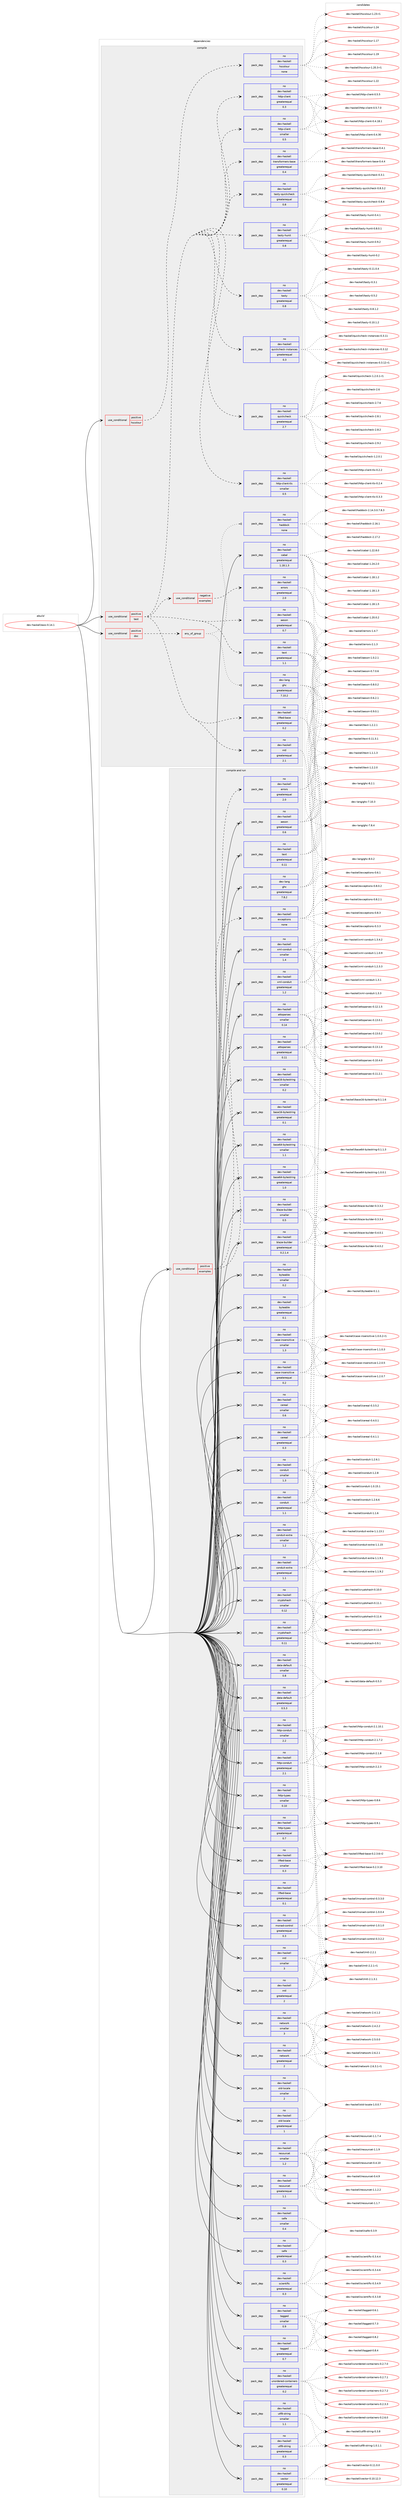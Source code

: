 digraph prolog {

# *************
# Graph options
# *************

newrank=true;
concentrate=true;
compound=true;
graph [rankdir=LR,fontname=Helvetica,fontsize=10,ranksep=1.5];#, ranksep=2.5, nodesep=0.2];
edge  [arrowhead=vee];
node  [fontname=Helvetica,fontsize=10];

# **********
# The ebuild
# **********

subgraph cluster_leftcol {
color=gray;
rank=same;
label=<<i>ebuild</i>>;
id [label="dev-haskell/aws-0.14.1", color=red, width=4, href="../dev-haskell/aws-0.14.1.svg"];
}

# ****************
# The dependencies
# ****************

subgraph cluster_midcol {
color=gray;
label=<<i>dependencies</i>>;
subgraph cluster_compile {
fillcolor="#eeeeee";
style=filled;
label=<<i>compile</i>>;
subgraph cond17991 {
dependency74911 [label=<<TABLE BORDER="0" CELLBORDER="1" CELLSPACING="0" CELLPADDING="4"><TR><TD ROWSPAN="3" CELLPADDING="10">use_conditional</TD></TR><TR><TD>positive</TD></TR><TR><TD>doc</TD></TR></TABLE>>, shape=none, color=red];
subgraph any1671 {
dependency74912 [label=<<TABLE BORDER="0" CELLBORDER="1" CELLSPACING="0" CELLPADDING="4"><TR><TD CELLPADDING="10">any_of_group</TD></TR></TABLE>>, shape=none, color=red];subgraph pack55219 {
dependency74913 [label=<<TABLE BORDER="0" CELLBORDER="1" CELLSPACING="0" CELLPADDING="4" WIDTH="220"><TR><TD ROWSPAN="6" CELLPADDING="30">pack_dep</TD></TR><TR><TD WIDTH="110">no</TD></TR><TR><TD>dev-haskell</TD></TR><TR><TD>haddock</TD></TR><TR><TD>none</TD></TR><TR><TD></TD></TR></TABLE>>, shape=none, color=blue];
}
dependency74912:e -> dependency74913:w [weight=20,style="dotted",arrowhead="oinv"];
subgraph pack55220 {
dependency74914 [label=<<TABLE BORDER="0" CELLBORDER="1" CELLSPACING="0" CELLPADDING="4" WIDTH="220"><TR><TD ROWSPAN="6" CELLPADDING="30">pack_dep</TD></TR><TR><TD WIDTH="110">no</TD></TR><TR><TD>dev-lang</TD></TR><TR><TD>ghc</TD></TR><TR><TD>greaterequal</TD></TR><TR><TD>7.10.2</TD></TR></TABLE>>, shape=none, color=blue];
}
dependency74912:e -> dependency74914:w [weight=20,style="dotted",arrowhead="oinv"];
}
dependency74911:e -> dependency74912:w [weight=20,style="dashed",arrowhead="vee"];
}
id:e -> dependency74911:w [weight=20,style="solid",arrowhead="vee"];
subgraph cond17992 {
dependency74915 [label=<<TABLE BORDER="0" CELLBORDER="1" CELLSPACING="0" CELLPADDING="4"><TR><TD ROWSPAN="3" CELLPADDING="10">use_conditional</TD></TR><TR><TD>positive</TD></TR><TR><TD>hscolour</TD></TR></TABLE>>, shape=none, color=red];
subgraph pack55221 {
dependency74916 [label=<<TABLE BORDER="0" CELLBORDER="1" CELLSPACING="0" CELLPADDING="4" WIDTH="220"><TR><TD ROWSPAN="6" CELLPADDING="30">pack_dep</TD></TR><TR><TD WIDTH="110">no</TD></TR><TR><TD>dev-haskell</TD></TR><TR><TD>hscolour</TD></TR><TR><TD>none</TD></TR><TR><TD></TD></TR></TABLE>>, shape=none, color=blue];
}
dependency74915:e -> dependency74916:w [weight=20,style="dashed",arrowhead="vee"];
}
id:e -> dependency74915:w [weight=20,style="solid",arrowhead="vee"];
subgraph cond17993 {
dependency74917 [label=<<TABLE BORDER="0" CELLBORDER="1" CELLSPACING="0" CELLPADDING="4"><TR><TD ROWSPAN="3" CELLPADDING="10">use_conditional</TD></TR><TR><TD>positive</TD></TR><TR><TD>test</TD></TR></TABLE>>, shape=none, color=red];
subgraph pack55222 {
dependency74918 [label=<<TABLE BORDER="0" CELLBORDER="1" CELLSPACING="0" CELLPADDING="4" WIDTH="220"><TR><TD ROWSPAN="6" CELLPADDING="30">pack_dep</TD></TR><TR><TD WIDTH="110">no</TD></TR><TR><TD>dev-haskell</TD></TR><TR><TD>aeson</TD></TR><TR><TD>greaterequal</TD></TR><TR><TD>0.7</TD></TR></TABLE>>, shape=none, color=blue];
}
dependency74917:e -> dependency74918:w [weight=20,style="dashed",arrowhead="vee"];
subgraph pack55223 {
dependency74919 [label=<<TABLE BORDER="0" CELLBORDER="1" CELLSPACING="0" CELLPADDING="4" WIDTH="220"><TR><TD ROWSPAN="6" CELLPADDING="30">pack_dep</TD></TR><TR><TD WIDTH="110">no</TD></TR><TR><TD>dev-haskell</TD></TR><TR><TD>http-client</TD></TR><TR><TD>greaterequal</TD></TR><TR><TD>0.3</TD></TR></TABLE>>, shape=none, color=blue];
}
dependency74917:e -> dependency74919:w [weight=20,style="dashed",arrowhead="vee"];
subgraph pack55224 {
dependency74920 [label=<<TABLE BORDER="0" CELLBORDER="1" CELLSPACING="0" CELLPADDING="4" WIDTH="220"><TR><TD ROWSPAN="6" CELLPADDING="30">pack_dep</TD></TR><TR><TD WIDTH="110">no</TD></TR><TR><TD>dev-haskell</TD></TR><TR><TD>http-client</TD></TR><TR><TD>smaller</TD></TR><TR><TD>0.5</TD></TR></TABLE>>, shape=none, color=blue];
}
dependency74917:e -> dependency74920:w [weight=20,style="dashed",arrowhead="vee"];
subgraph pack55225 {
dependency74921 [label=<<TABLE BORDER="0" CELLBORDER="1" CELLSPACING="0" CELLPADDING="4" WIDTH="220"><TR><TD ROWSPAN="6" CELLPADDING="30">pack_dep</TD></TR><TR><TD WIDTH="110">no</TD></TR><TR><TD>dev-haskell</TD></TR><TR><TD>http-client-tls</TD></TR><TR><TD>smaller</TD></TR><TR><TD>0.5</TD></TR></TABLE>>, shape=none, color=blue];
}
dependency74917:e -> dependency74921:w [weight=20,style="dashed",arrowhead="vee"];
subgraph pack55226 {
dependency74922 [label=<<TABLE BORDER="0" CELLBORDER="1" CELLSPACING="0" CELLPADDING="4" WIDTH="220"><TR><TD ROWSPAN="6" CELLPADDING="30">pack_dep</TD></TR><TR><TD WIDTH="110">no</TD></TR><TR><TD>dev-haskell</TD></TR><TR><TD>lifted-base</TD></TR><TR><TD>greaterequal</TD></TR><TR><TD>0.2</TD></TR></TABLE>>, shape=none, color=blue];
}
dependency74917:e -> dependency74922:w [weight=20,style="dashed",arrowhead="vee"];
subgraph pack55227 {
dependency74923 [label=<<TABLE BORDER="0" CELLBORDER="1" CELLSPACING="0" CELLPADDING="4" WIDTH="220"><TR><TD ROWSPAN="6" CELLPADDING="30">pack_dep</TD></TR><TR><TD WIDTH="110">no</TD></TR><TR><TD>dev-haskell</TD></TR><TR><TD>mtl</TD></TR><TR><TD>greaterequal</TD></TR><TR><TD>2.1</TD></TR></TABLE>>, shape=none, color=blue];
}
dependency74917:e -> dependency74923:w [weight=20,style="dashed",arrowhead="vee"];
subgraph pack55228 {
dependency74924 [label=<<TABLE BORDER="0" CELLBORDER="1" CELLSPACING="0" CELLPADDING="4" WIDTH="220"><TR><TD ROWSPAN="6" CELLPADDING="30">pack_dep</TD></TR><TR><TD WIDTH="110">no</TD></TR><TR><TD>dev-haskell</TD></TR><TR><TD>quickcheck</TD></TR><TR><TD>greaterequal</TD></TR><TR><TD>2.7</TD></TR></TABLE>>, shape=none, color=blue];
}
dependency74917:e -> dependency74924:w [weight=20,style="dashed",arrowhead="vee"];
subgraph pack55229 {
dependency74925 [label=<<TABLE BORDER="0" CELLBORDER="1" CELLSPACING="0" CELLPADDING="4" WIDTH="220"><TR><TD ROWSPAN="6" CELLPADDING="30">pack_dep</TD></TR><TR><TD WIDTH="110">no</TD></TR><TR><TD>dev-haskell</TD></TR><TR><TD>quickcheck-instances</TD></TR><TR><TD>greaterequal</TD></TR><TR><TD>0.3</TD></TR></TABLE>>, shape=none, color=blue];
}
dependency74917:e -> dependency74925:w [weight=20,style="dashed",arrowhead="vee"];
subgraph pack55230 {
dependency74926 [label=<<TABLE BORDER="0" CELLBORDER="1" CELLSPACING="0" CELLPADDING="4" WIDTH="220"><TR><TD ROWSPAN="6" CELLPADDING="30">pack_dep</TD></TR><TR><TD WIDTH="110">no</TD></TR><TR><TD>dev-haskell</TD></TR><TR><TD>tasty</TD></TR><TR><TD>greaterequal</TD></TR><TR><TD>0.8</TD></TR></TABLE>>, shape=none, color=blue];
}
dependency74917:e -> dependency74926:w [weight=20,style="dashed",arrowhead="vee"];
subgraph pack55231 {
dependency74927 [label=<<TABLE BORDER="0" CELLBORDER="1" CELLSPACING="0" CELLPADDING="4" WIDTH="220"><TR><TD ROWSPAN="6" CELLPADDING="30">pack_dep</TD></TR><TR><TD WIDTH="110">no</TD></TR><TR><TD>dev-haskell</TD></TR><TR><TD>tasty-hunit</TD></TR><TR><TD>greaterequal</TD></TR><TR><TD>0.8</TD></TR></TABLE>>, shape=none, color=blue];
}
dependency74917:e -> dependency74927:w [weight=20,style="dashed",arrowhead="vee"];
subgraph pack55232 {
dependency74928 [label=<<TABLE BORDER="0" CELLBORDER="1" CELLSPACING="0" CELLPADDING="4" WIDTH="220"><TR><TD ROWSPAN="6" CELLPADDING="30">pack_dep</TD></TR><TR><TD WIDTH="110">no</TD></TR><TR><TD>dev-haskell</TD></TR><TR><TD>tasty-quickcheck</TD></TR><TR><TD>greaterequal</TD></TR><TR><TD>0.8</TD></TR></TABLE>>, shape=none, color=blue];
}
dependency74917:e -> dependency74928:w [weight=20,style="dashed",arrowhead="vee"];
subgraph pack55233 {
dependency74929 [label=<<TABLE BORDER="0" CELLBORDER="1" CELLSPACING="0" CELLPADDING="4" WIDTH="220"><TR><TD ROWSPAN="6" CELLPADDING="30">pack_dep</TD></TR><TR><TD WIDTH="110">no</TD></TR><TR><TD>dev-haskell</TD></TR><TR><TD>text</TD></TR><TR><TD>greaterequal</TD></TR><TR><TD>1.1</TD></TR></TABLE>>, shape=none, color=blue];
}
dependency74917:e -> dependency74929:w [weight=20,style="dashed",arrowhead="vee"];
subgraph pack55234 {
dependency74930 [label=<<TABLE BORDER="0" CELLBORDER="1" CELLSPACING="0" CELLPADDING="4" WIDTH="220"><TR><TD ROWSPAN="6" CELLPADDING="30">pack_dep</TD></TR><TR><TD WIDTH="110">no</TD></TR><TR><TD>dev-haskell</TD></TR><TR><TD>transformers-base</TD></TR><TR><TD>greaterequal</TD></TR><TR><TD>0.4</TD></TR></TABLE>>, shape=none, color=blue];
}
dependency74917:e -> dependency74930:w [weight=20,style="dashed",arrowhead="vee"];
subgraph cond17994 {
dependency74931 [label=<<TABLE BORDER="0" CELLBORDER="1" CELLSPACING="0" CELLPADDING="4"><TR><TD ROWSPAN="3" CELLPADDING="10">use_conditional</TD></TR><TR><TD>negative</TD></TR><TR><TD>examples</TD></TR></TABLE>>, shape=none, color=red];
subgraph pack55235 {
dependency74932 [label=<<TABLE BORDER="0" CELLBORDER="1" CELLSPACING="0" CELLPADDING="4" WIDTH="220"><TR><TD ROWSPAN="6" CELLPADDING="30">pack_dep</TD></TR><TR><TD WIDTH="110">no</TD></TR><TR><TD>dev-haskell</TD></TR><TR><TD>errors</TD></TR><TR><TD>greaterequal</TD></TR><TR><TD>2.0</TD></TR></TABLE>>, shape=none, color=blue];
}
dependency74931:e -> dependency74932:w [weight=20,style="dashed",arrowhead="vee"];
}
dependency74917:e -> dependency74931:w [weight=20,style="dashed",arrowhead="vee"];
}
id:e -> dependency74917:w [weight=20,style="solid",arrowhead="vee"];
subgraph pack55236 {
dependency74933 [label=<<TABLE BORDER="0" CELLBORDER="1" CELLSPACING="0" CELLPADDING="4" WIDTH="220"><TR><TD ROWSPAN="6" CELLPADDING="30">pack_dep</TD></TR><TR><TD WIDTH="110">no</TD></TR><TR><TD>dev-haskell</TD></TR><TR><TD>cabal</TD></TR><TR><TD>greaterequal</TD></TR><TR><TD>1.18.1.3</TD></TR></TABLE>>, shape=none, color=blue];
}
id:e -> dependency74933:w [weight=20,style="solid",arrowhead="vee"];
}
subgraph cluster_compileandrun {
fillcolor="#eeeeee";
style=filled;
label=<<i>compile and run</i>>;
subgraph cond17995 {
dependency74934 [label=<<TABLE BORDER="0" CELLBORDER="1" CELLSPACING="0" CELLPADDING="4"><TR><TD ROWSPAN="3" CELLPADDING="10">use_conditional</TD></TR><TR><TD>positive</TD></TR><TR><TD>examples</TD></TR></TABLE>>, shape=none, color=red];
subgraph pack55237 {
dependency74935 [label=<<TABLE BORDER="0" CELLBORDER="1" CELLSPACING="0" CELLPADDING="4" WIDTH="220"><TR><TD ROWSPAN="6" CELLPADDING="30">pack_dep</TD></TR><TR><TD WIDTH="110">no</TD></TR><TR><TD>dev-haskell</TD></TR><TR><TD>errors</TD></TR><TR><TD>greaterequal</TD></TR><TR><TD>2.0</TD></TR></TABLE>>, shape=none, color=blue];
}
dependency74934:e -> dependency74935:w [weight=20,style="dashed",arrowhead="vee"];
subgraph pack55238 {
dependency74936 [label=<<TABLE BORDER="0" CELLBORDER="1" CELLSPACING="0" CELLPADDING="4" WIDTH="220"><TR><TD ROWSPAN="6" CELLPADDING="30">pack_dep</TD></TR><TR><TD WIDTH="110">no</TD></TR><TR><TD>dev-haskell</TD></TR><TR><TD>exceptions</TD></TR><TR><TD>none</TD></TR><TR><TD></TD></TR></TABLE>>, shape=none, color=blue];
}
dependency74934:e -> dependency74936:w [weight=20,style="dashed",arrowhead="vee"];
}
id:e -> dependency74934:w [weight=20,style="solid",arrowhead="odotvee"];
subgraph pack55239 {
dependency74937 [label=<<TABLE BORDER="0" CELLBORDER="1" CELLSPACING="0" CELLPADDING="4" WIDTH="220"><TR><TD ROWSPAN="6" CELLPADDING="30">pack_dep</TD></TR><TR><TD WIDTH="110">no</TD></TR><TR><TD>dev-haskell</TD></TR><TR><TD>aeson</TD></TR><TR><TD>greaterequal</TD></TR><TR><TD>0.6</TD></TR></TABLE>>, shape=none, color=blue];
}
id:e -> dependency74937:w [weight=20,style="solid",arrowhead="odotvee"];
subgraph pack55240 {
dependency74938 [label=<<TABLE BORDER="0" CELLBORDER="1" CELLSPACING="0" CELLPADDING="4" WIDTH="220"><TR><TD ROWSPAN="6" CELLPADDING="30">pack_dep</TD></TR><TR><TD WIDTH="110">no</TD></TR><TR><TD>dev-haskell</TD></TR><TR><TD>attoparsec</TD></TR><TR><TD>greaterequal</TD></TR><TR><TD>0.11</TD></TR></TABLE>>, shape=none, color=blue];
}
id:e -> dependency74938:w [weight=20,style="solid",arrowhead="odotvee"];
subgraph pack55241 {
dependency74939 [label=<<TABLE BORDER="0" CELLBORDER="1" CELLSPACING="0" CELLPADDING="4" WIDTH="220"><TR><TD ROWSPAN="6" CELLPADDING="30">pack_dep</TD></TR><TR><TD WIDTH="110">no</TD></TR><TR><TD>dev-haskell</TD></TR><TR><TD>attoparsec</TD></TR><TR><TD>smaller</TD></TR><TR><TD>0.14</TD></TR></TABLE>>, shape=none, color=blue];
}
id:e -> dependency74939:w [weight=20,style="solid",arrowhead="odotvee"];
subgraph pack55242 {
dependency74940 [label=<<TABLE BORDER="0" CELLBORDER="1" CELLSPACING="0" CELLPADDING="4" WIDTH="220"><TR><TD ROWSPAN="6" CELLPADDING="30">pack_dep</TD></TR><TR><TD WIDTH="110">no</TD></TR><TR><TD>dev-haskell</TD></TR><TR><TD>base16-bytestring</TD></TR><TR><TD>greaterequal</TD></TR><TR><TD>0.1</TD></TR></TABLE>>, shape=none, color=blue];
}
id:e -> dependency74940:w [weight=20,style="solid",arrowhead="odotvee"];
subgraph pack55243 {
dependency74941 [label=<<TABLE BORDER="0" CELLBORDER="1" CELLSPACING="0" CELLPADDING="4" WIDTH="220"><TR><TD ROWSPAN="6" CELLPADDING="30">pack_dep</TD></TR><TR><TD WIDTH="110">no</TD></TR><TR><TD>dev-haskell</TD></TR><TR><TD>base16-bytestring</TD></TR><TR><TD>smaller</TD></TR><TR><TD>0.2</TD></TR></TABLE>>, shape=none, color=blue];
}
id:e -> dependency74941:w [weight=20,style="solid",arrowhead="odotvee"];
subgraph pack55244 {
dependency74942 [label=<<TABLE BORDER="0" CELLBORDER="1" CELLSPACING="0" CELLPADDING="4" WIDTH="220"><TR><TD ROWSPAN="6" CELLPADDING="30">pack_dep</TD></TR><TR><TD WIDTH="110">no</TD></TR><TR><TD>dev-haskell</TD></TR><TR><TD>base64-bytestring</TD></TR><TR><TD>greaterequal</TD></TR><TR><TD>1.0</TD></TR></TABLE>>, shape=none, color=blue];
}
id:e -> dependency74942:w [weight=20,style="solid",arrowhead="odotvee"];
subgraph pack55245 {
dependency74943 [label=<<TABLE BORDER="0" CELLBORDER="1" CELLSPACING="0" CELLPADDING="4" WIDTH="220"><TR><TD ROWSPAN="6" CELLPADDING="30">pack_dep</TD></TR><TR><TD WIDTH="110">no</TD></TR><TR><TD>dev-haskell</TD></TR><TR><TD>base64-bytestring</TD></TR><TR><TD>smaller</TD></TR><TR><TD>1.1</TD></TR></TABLE>>, shape=none, color=blue];
}
id:e -> dependency74943:w [weight=20,style="solid",arrowhead="odotvee"];
subgraph pack55246 {
dependency74944 [label=<<TABLE BORDER="0" CELLBORDER="1" CELLSPACING="0" CELLPADDING="4" WIDTH="220"><TR><TD ROWSPAN="6" CELLPADDING="30">pack_dep</TD></TR><TR><TD WIDTH="110">no</TD></TR><TR><TD>dev-haskell</TD></TR><TR><TD>blaze-builder</TD></TR><TR><TD>greaterequal</TD></TR><TR><TD>0.2.1.4</TD></TR></TABLE>>, shape=none, color=blue];
}
id:e -> dependency74944:w [weight=20,style="solid",arrowhead="odotvee"];
subgraph pack55247 {
dependency74945 [label=<<TABLE BORDER="0" CELLBORDER="1" CELLSPACING="0" CELLPADDING="4" WIDTH="220"><TR><TD ROWSPAN="6" CELLPADDING="30">pack_dep</TD></TR><TR><TD WIDTH="110">no</TD></TR><TR><TD>dev-haskell</TD></TR><TR><TD>blaze-builder</TD></TR><TR><TD>smaller</TD></TR><TR><TD>0.5</TD></TR></TABLE>>, shape=none, color=blue];
}
id:e -> dependency74945:w [weight=20,style="solid",arrowhead="odotvee"];
subgraph pack55248 {
dependency74946 [label=<<TABLE BORDER="0" CELLBORDER="1" CELLSPACING="0" CELLPADDING="4" WIDTH="220"><TR><TD ROWSPAN="6" CELLPADDING="30">pack_dep</TD></TR><TR><TD WIDTH="110">no</TD></TR><TR><TD>dev-haskell</TD></TR><TR><TD>byteable</TD></TR><TR><TD>greaterequal</TD></TR><TR><TD>0.1</TD></TR></TABLE>>, shape=none, color=blue];
}
id:e -> dependency74946:w [weight=20,style="solid",arrowhead="odotvee"];
subgraph pack55249 {
dependency74947 [label=<<TABLE BORDER="0" CELLBORDER="1" CELLSPACING="0" CELLPADDING="4" WIDTH="220"><TR><TD ROWSPAN="6" CELLPADDING="30">pack_dep</TD></TR><TR><TD WIDTH="110">no</TD></TR><TR><TD>dev-haskell</TD></TR><TR><TD>byteable</TD></TR><TR><TD>smaller</TD></TR><TR><TD>0.2</TD></TR></TABLE>>, shape=none, color=blue];
}
id:e -> dependency74947:w [weight=20,style="solid",arrowhead="odotvee"];
subgraph pack55250 {
dependency74948 [label=<<TABLE BORDER="0" CELLBORDER="1" CELLSPACING="0" CELLPADDING="4" WIDTH="220"><TR><TD ROWSPAN="6" CELLPADDING="30">pack_dep</TD></TR><TR><TD WIDTH="110">no</TD></TR><TR><TD>dev-haskell</TD></TR><TR><TD>case-insensitive</TD></TR><TR><TD>greaterequal</TD></TR><TR><TD>0.2</TD></TR></TABLE>>, shape=none, color=blue];
}
id:e -> dependency74948:w [weight=20,style="solid",arrowhead="odotvee"];
subgraph pack55251 {
dependency74949 [label=<<TABLE BORDER="0" CELLBORDER="1" CELLSPACING="0" CELLPADDING="4" WIDTH="220"><TR><TD ROWSPAN="6" CELLPADDING="30">pack_dep</TD></TR><TR><TD WIDTH="110">no</TD></TR><TR><TD>dev-haskell</TD></TR><TR><TD>case-insensitive</TD></TR><TR><TD>smaller</TD></TR><TR><TD>1.3</TD></TR></TABLE>>, shape=none, color=blue];
}
id:e -> dependency74949:w [weight=20,style="solid",arrowhead="odotvee"];
subgraph pack55252 {
dependency74950 [label=<<TABLE BORDER="0" CELLBORDER="1" CELLSPACING="0" CELLPADDING="4" WIDTH="220"><TR><TD ROWSPAN="6" CELLPADDING="30">pack_dep</TD></TR><TR><TD WIDTH="110">no</TD></TR><TR><TD>dev-haskell</TD></TR><TR><TD>cereal</TD></TR><TR><TD>greaterequal</TD></TR><TR><TD>0.3</TD></TR></TABLE>>, shape=none, color=blue];
}
id:e -> dependency74950:w [weight=20,style="solid",arrowhead="odotvee"];
subgraph pack55253 {
dependency74951 [label=<<TABLE BORDER="0" CELLBORDER="1" CELLSPACING="0" CELLPADDING="4" WIDTH="220"><TR><TD ROWSPAN="6" CELLPADDING="30">pack_dep</TD></TR><TR><TD WIDTH="110">no</TD></TR><TR><TD>dev-haskell</TD></TR><TR><TD>cereal</TD></TR><TR><TD>smaller</TD></TR><TR><TD>0.6</TD></TR></TABLE>>, shape=none, color=blue];
}
id:e -> dependency74951:w [weight=20,style="solid",arrowhead="odotvee"];
subgraph pack55254 {
dependency74952 [label=<<TABLE BORDER="0" CELLBORDER="1" CELLSPACING="0" CELLPADDING="4" WIDTH="220"><TR><TD ROWSPAN="6" CELLPADDING="30">pack_dep</TD></TR><TR><TD WIDTH="110">no</TD></TR><TR><TD>dev-haskell</TD></TR><TR><TD>conduit</TD></TR><TR><TD>greaterequal</TD></TR><TR><TD>1.1</TD></TR></TABLE>>, shape=none, color=blue];
}
id:e -> dependency74952:w [weight=20,style="solid",arrowhead="odotvee"];
subgraph pack55255 {
dependency74953 [label=<<TABLE BORDER="0" CELLBORDER="1" CELLSPACING="0" CELLPADDING="4" WIDTH="220"><TR><TD ROWSPAN="6" CELLPADDING="30">pack_dep</TD></TR><TR><TD WIDTH="110">no</TD></TR><TR><TD>dev-haskell</TD></TR><TR><TD>conduit</TD></TR><TR><TD>smaller</TD></TR><TR><TD>1.3</TD></TR></TABLE>>, shape=none, color=blue];
}
id:e -> dependency74953:w [weight=20,style="solid",arrowhead="odotvee"];
subgraph pack55256 {
dependency74954 [label=<<TABLE BORDER="0" CELLBORDER="1" CELLSPACING="0" CELLPADDING="4" WIDTH="220"><TR><TD ROWSPAN="6" CELLPADDING="30">pack_dep</TD></TR><TR><TD WIDTH="110">no</TD></TR><TR><TD>dev-haskell</TD></TR><TR><TD>conduit-extra</TD></TR><TR><TD>greaterequal</TD></TR><TR><TD>1.1</TD></TR></TABLE>>, shape=none, color=blue];
}
id:e -> dependency74954:w [weight=20,style="solid",arrowhead="odotvee"];
subgraph pack55257 {
dependency74955 [label=<<TABLE BORDER="0" CELLBORDER="1" CELLSPACING="0" CELLPADDING="4" WIDTH="220"><TR><TD ROWSPAN="6" CELLPADDING="30">pack_dep</TD></TR><TR><TD WIDTH="110">no</TD></TR><TR><TD>dev-haskell</TD></TR><TR><TD>conduit-extra</TD></TR><TR><TD>smaller</TD></TR><TR><TD>1.2</TD></TR></TABLE>>, shape=none, color=blue];
}
id:e -> dependency74955:w [weight=20,style="solid",arrowhead="odotvee"];
subgraph pack55258 {
dependency74956 [label=<<TABLE BORDER="0" CELLBORDER="1" CELLSPACING="0" CELLPADDING="4" WIDTH="220"><TR><TD ROWSPAN="6" CELLPADDING="30">pack_dep</TD></TR><TR><TD WIDTH="110">no</TD></TR><TR><TD>dev-haskell</TD></TR><TR><TD>cryptohash</TD></TR><TR><TD>greaterequal</TD></TR><TR><TD>0.11</TD></TR></TABLE>>, shape=none, color=blue];
}
id:e -> dependency74956:w [weight=20,style="solid",arrowhead="odotvee"];
subgraph pack55259 {
dependency74957 [label=<<TABLE BORDER="0" CELLBORDER="1" CELLSPACING="0" CELLPADDING="4" WIDTH="220"><TR><TD ROWSPAN="6" CELLPADDING="30">pack_dep</TD></TR><TR><TD WIDTH="110">no</TD></TR><TR><TD>dev-haskell</TD></TR><TR><TD>cryptohash</TD></TR><TR><TD>smaller</TD></TR><TR><TD>0.12</TD></TR></TABLE>>, shape=none, color=blue];
}
id:e -> dependency74957:w [weight=20,style="solid",arrowhead="odotvee"];
subgraph pack55260 {
dependency74958 [label=<<TABLE BORDER="0" CELLBORDER="1" CELLSPACING="0" CELLPADDING="4" WIDTH="220"><TR><TD ROWSPAN="6" CELLPADDING="30">pack_dep</TD></TR><TR><TD WIDTH="110">no</TD></TR><TR><TD>dev-haskell</TD></TR><TR><TD>data-default</TD></TR><TR><TD>greaterequal</TD></TR><TR><TD>0.5.3</TD></TR></TABLE>>, shape=none, color=blue];
}
id:e -> dependency74958:w [weight=20,style="solid",arrowhead="odotvee"];
subgraph pack55261 {
dependency74959 [label=<<TABLE BORDER="0" CELLBORDER="1" CELLSPACING="0" CELLPADDING="4" WIDTH="220"><TR><TD ROWSPAN="6" CELLPADDING="30">pack_dep</TD></TR><TR><TD WIDTH="110">no</TD></TR><TR><TD>dev-haskell</TD></TR><TR><TD>data-default</TD></TR><TR><TD>smaller</TD></TR><TR><TD>0.8</TD></TR></TABLE>>, shape=none, color=blue];
}
id:e -> dependency74959:w [weight=20,style="solid",arrowhead="odotvee"];
subgraph pack55262 {
dependency74960 [label=<<TABLE BORDER="0" CELLBORDER="1" CELLSPACING="0" CELLPADDING="4" WIDTH="220"><TR><TD ROWSPAN="6" CELLPADDING="30">pack_dep</TD></TR><TR><TD WIDTH="110">no</TD></TR><TR><TD>dev-haskell</TD></TR><TR><TD>http-conduit</TD></TR><TR><TD>greaterequal</TD></TR><TR><TD>2.1</TD></TR></TABLE>>, shape=none, color=blue];
}
id:e -> dependency74960:w [weight=20,style="solid",arrowhead="odotvee"];
subgraph pack55263 {
dependency74961 [label=<<TABLE BORDER="0" CELLBORDER="1" CELLSPACING="0" CELLPADDING="4" WIDTH="220"><TR><TD ROWSPAN="6" CELLPADDING="30">pack_dep</TD></TR><TR><TD WIDTH="110">no</TD></TR><TR><TD>dev-haskell</TD></TR><TR><TD>http-conduit</TD></TR><TR><TD>smaller</TD></TR><TR><TD>2.2</TD></TR></TABLE>>, shape=none, color=blue];
}
id:e -> dependency74961:w [weight=20,style="solid",arrowhead="odotvee"];
subgraph pack55264 {
dependency74962 [label=<<TABLE BORDER="0" CELLBORDER="1" CELLSPACING="0" CELLPADDING="4" WIDTH="220"><TR><TD ROWSPAN="6" CELLPADDING="30">pack_dep</TD></TR><TR><TD WIDTH="110">no</TD></TR><TR><TD>dev-haskell</TD></TR><TR><TD>http-types</TD></TR><TR><TD>greaterequal</TD></TR><TR><TD>0.7</TD></TR></TABLE>>, shape=none, color=blue];
}
id:e -> dependency74962:w [weight=20,style="solid",arrowhead="odotvee"];
subgraph pack55265 {
dependency74963 [label=<<TABLE BORDER="0" CELLBORDER="1" CELLSPACING="0" CELLPADDING="4" WIDTH="220"><TR><TD ROWSPAN="6" CELLPADDING="30">pack_dep</TD></TR><TR><TD WIDTH="110">no</TD></TR><TR><TD>dev-haskell</TD></TR><TR><TD>http-types</TD></TR><TR><TD>smaller</TD></TR><TR><TD>0.10</TD></TR></TABLE>>, shape=none, color=blue];
}
id:e -> dependency74963:w [weight=20,style="solid",arrowhead="odotvee"];
subgraph pack55266 {
dependency74964 [label=<<TABLE BORDER="0" CELLBORDER="1" CELLSPACING="0" CELLPADDING="4" WIDTH="220"><TR><TD ROWSPAN="6" CELLPADDING="30">pack_dep</TD></TR><TR><TD WIDTH="110">no</TD></TR><TR><TD>dev-haskell</TD></TR><TR><TD>lifted-base</TD></TR><TR><TD>greaterequal</TD></TR><TR><TD>0.1</TD></TR></TABLE>>, shape=none, color=blue];
}
id:e -> dependency74964:w [weight=20,style="solid",arrowhead="odotvee"];
subgraph pack55267 {
dependency74965 [label=<<TABLE BORDER="0" CELLBORDER="1" CELLSPACING="0" CELLPADDING="4" WIDTH="220"><TR><TD ROWSPAN="6" CELLPADDING="30">pack_dep</TD></TR><TR><TD WIDTH="110">no</TD></TR><TR><TD>dev-haskell</TD></TR><TR><TD>lifted-base</TD></TR><TR><TD>smaller</TD></TR><TR><TD>0.3</TD></TR></TABLE>>, shape=none, color=blue];
}
id:e -> dependency74965:w [weight=20,style="solid",arrowhead="odotvee"];
subgraph pack55268 {
dependency74966 [label=<<TABLE BORDER="0" CELLBORDER="1" CELLSPACING="0" CELLPADDING="4" WIDTH="220"><TR><TD ROWSPAN="6" CELLPADDING="30">pack_dep</TD></TR><TR><TD WIDTH="110">no</TD></TR><TR><TD>dev-haskell</TD></TR><TR><TD>monad-control</TD></TR><TR><TD>greaterequal</TD></TR><TR><TD>0.3</TD></TR></TABLE>>, shape=none, color=blue];
}
id:e -> dependency74966:w [weight=20,style="solid",arrowhead="odotvee"];
subgraph pack55269 {
dependency74967 [label=<<TABLE BORDER="0" CELLBORDER="1" CELLSPACING="0" CELLPADDING="4" WIDTH="220"><TR><TD ROWSPAN="6" CELLPADDING="30">pack_dep</TD></TR><TR><TD WIDTH="110">no</TD></TR><TR><TD>dev-haskell</TD></TR><TR><TD>mtl</TD></TR><TR><TD>greaterequal</TD></TR><TR><TD>2</TD></TR></TABLE>>, shape=none, color=blue];
}
id:e -> dependency74967:w [weight=20,style="solid",arrowhead="odotvee"];
subgraph pack55270 {
dependency74968 [label=<<TABLE BORDER="0" CELLBORDER="1" CELLSPACING="0" CELLPADDING="4" WIDTH="220"><TR><TD ROWSPAN="6" CELLPADDING="30">pack_dep</TD></TR><TR><TD WIDTH="110">no</TD></TR><TR><TD>dev-haskell</TD></TR><TR><TD>mtl</TD></TR><TR><TD>smaller</TD></TR><TR><TD>3</TD></TR></TABLE>>, shape=none, color=blue];
}
id:e -> dependency74968:w [weight=20,style="solid",arrowhead="odotvee"];
subgraph pack55271 {
dependency74969 [label=<<TABLE BORDER="0" CELLBORDER="1" CELLSPACING="0" CELLPADDING="4" WIDTH="220"><TR><TD ROWSPAN="6" CELLPADDING="30">pack_dep</TD></TR><TR><TD WIDTH="110">no</TD></TR><TR><TD>dev-haskell</TD></TR><TR><TD>network</TD></TR><TR><TD>greaterequal</TD></TR><TR><TD>2</TD></TR></TABLE>>, shape=none, color=blue];
}
id:e -> dependency74969:w [weight=20,style="solid",arrowhead="odotvee"];
subgraph pack55272 {
dependency74970 [label=<<TABLE BORDER="0" CELLBORDER="1" CELLSPACING="0" CELLPADDING="4" WIDTH="220"><TR><TD ROWSPAN="6" CELLPADDING="30">pack_dep</TD></TR><TR><TD WIDTH="110">no</TD></TR><TR><TD>dev-haskell</TD></TR><TR><TD>network</TD></TR><TR><TD>smaller</TD></TR><TR><TD>3</TD></TR></TABLE>>, shape=none, color=blue];
}
id:e -> dependency74970:w [weight=20,style="solid",arrowhead="odotvee"];
subgraph pack55273 {
dependency74971 [label=<<TABLE BORDER="0" CELLBORDER="1" CELLSPACING="0" CELLPADDING="4" WIDTH="220"><TR><TD ROWSPAN="6" CELLPADDING="30">pack_dep</TD></TR><TR><TD WIDTH="110">no</TD></TR><TR><TD>dev-haskell</TD></TR><TR><TD>old-locale</TD></TR><TR><TD>greaterequal</TD></TR><TR><TD>1</TD></TR></TABLE>>, shape=none, color=blue];
}
id:e -> dependency74971:w [weight=20,style="solid",arrowhead="odotvee"];
subgraph pack55274 {
dependency74972 [label=<<TABLE BORDER="0" CELLBORDER="1" CELLSPACING="0" CELLPADDING="4" WIDTH="220"><TR><TD ROWSPAN="6" CELLPADDING="30">pack_dep</TD></TR><TR><TD WIDTH="110">no</TD></TR><TR><TD>dev-haskell</TD></TR><TR><TD>old-locale</TD></TR><TR><TD>smaller</TD></TR><TR><TD>2</TD></TR></TABLE>>, shape=none, color=blue];
}
id:e -> dependency74972:w [weight=20,style="solid",arrowhead="odotvee"];
subgraph pack55275 {
dependency74973 [label=<<TABLE BORDER="0" CELLBORDER="1" CELLSPACING="0" CELLPADDING="4" WIDTH="220"><TR><TD ROWSPAN="6" CELLPADDING="30">pack_dep</TD></TR><TR><TD WIDTH="110">no</TD></TR><TR><TD>dev-haskell</TD></TR><TR><TD>resourcet</TD></TR><TR><TD>greaterequal</TD></TR><TR><TD>1.1</TD></TR></TABLE>>, shape=none, color=blue];
}
id:e -> dependency74973:w [weight=20,style="solid",arrowhead="odotvee"];
subgraph pack55276 {
dependency74974 [label=<<TABLE BORDER="0" CELLBORDER="1" CELLSPACING="0" CELLPADDING="4" WIDTH="220"><TR><TD ROWSPAN="6" CELLPADDING="30">pack_dep</TD></TR><TR><TD WIDTH="110">no</TD></TR><TR><TD>dev-haskell</TD></TR><TR><TD>resourcet</TD></TR><TR><TD>smaller</TD></TR><TR><TD>1.2</TD></TR></TABLE>>, shape=none, color=blue];
}
id:e -> dependency74974:w [weight=20,style="solid",arrowhead="odotvee"];
subgraph pack55277 {
dependency74975 [label=<<TABLE BORDER="0" CELLBORDER="1" CELLSPACING="0" CELLPADDING="4" WIDTH="220"><TR><TD ROWSPAN="6" CELLPADDING="30">pack_dep</TD></TR><TR><TD WIDTH="110">no</TD></TR><TR><TD>dev-haskell</TD></TR><TR><TD>safe</TD></TR><TR><TD>greaterequal</TD></TR><TR><TD>0.3</TD></TR></TABLE>>, shape=none, color=blue];
}
id:e -> dependency74975:w [weight=20,style="solid",arrowhead="odotvee"];
subgraph pack55278 {
dependency74976 [label=<<TABLE BORDER="0" CELLBORDER="1" CELLSPACING="0" CELLPADDING="4" WIDTH="220"><TR><TD ROWSPAN="6" CELLPADDING="30">pack_dep</TD></TR><TR><TD WIDTH="110">no</TD></TR><TR><TD>dev-haskell</TD></TR><TR><TD>safe</TD></TR><TR><TD>smaller</TD></TR><TR><TD>0.4</TD></TR></TABLE>>, shape=none, color=blue];
}
id:e -> dependency74976:w [weight=20,style="solid",arrowhead="odotvee"];
subgraph pack55279 {
dependency74977 [label=<<TABLE BORDER="0" CELLBORDER="1" CELLSPACING="0" CELLPADDING="4" WIDTH="220"><TR><TD ROWSPAN="6" CELLPADDING="30">pack_dep</TD></TR><TR><TD WIDTH="110">no</TD></TR><TR><TD>dev-haskell</TD></TR><TR><TD>scientific</TD></TR><TR><TD>greaterequal</TD></TR><TR><TD>0.3</TD></TR></TABLE>>, shape=none, color=blue];
}
id:e -> dependency74977:w [weight=20,style="solid",arrowhead="odotvee"];
subgraph pack55280 {
dependency74978 [label=<<TABLE BORDER="0" CELLBORDER="1" CELLSPACING="0" CELLPADDING="4" WIDTH="220"><TR><TD ROWSPAN="6" CELLPADDING="30">pack_dep</TD></TR><TR><TD WIDTH="110">no</TD></TR><TR><TD>dev-haskell</TD></TR><TR><TD>tagged</TD></TR><TR><TD>greaterequal</TD></TR><TR><TD>0.7</TD></TR></TABLE>>, shape=none, color=blue];
}
id:e -> dependency74978:w [weight=20,style="solid",arrowhead="odotvee"];
subgraph pack55281 {
dependency74979 [label=<<TABLE BORDER="0" CELLBORDER="1" CELLSPACING="0" CELLPADDING="4" WIDTH="220"><TR><TD ROWSPAN="6" CELLPADDING="30">pack_dep</TD></TR><TR><TD WIDTH="110">no</TD></TR><TR><TD>dev-haskell</TD></TR><TR><TD>tagged</TD></TR><TR><TD>smaller</TD></TR><TR><TD>0.9</TD></TR></TABLE>>, shape=none, color=blue];
}
id:e -> dependency74979:w [weight=20,style="solid",arrowhead="odotvee"];
subgraph pack55282 {
dependency74980 [label=<<TABLE BORDER="0" CELLBORDER="1" CELLSPACING="0" CELLPADDING="4" WIDTH="220"><TR><TD ROWSPAN="6" CELLPADDING="30">pack_dep</TD></TR><TR><TD WIDTH="110">no</TD></TR><TR><TD>dev-haskell</TD></TR><TR><TD>text</TD></TR><TR><TD>greaterequal</TD></TR><TR><TD>0.11</TD></TR></TABLE>>, shape=none, color=blue];
}
id:e -> dependency74980:w [weight=20,style="solid",arrowhead="odotvee"];
subgraph pack55283 {
dependency74981 [label=<<TABLE BORDER="0" CELLBORDER="1" CELLSPACING="0" CELLPADDING="4" WIDTH="220"><TR><TD ROWSPAN="6" CELLPADDING="30">pack_dep</TD></TR><TR><TD WIDTH="110">no</TD></TR><TR><TD>dev-haskell</TD></TR><TR><TD>unordered-containers</TD></TR><TR><TD>greaterequal</TD></TR><TR><TD>0.2</TD></TR></TABLE>>, shape=none, color=blue];
}
id:e -> dependency74981:w [weight=20,style="solid",arrowhead="odotvee"];
subgraph pack55284 {
dependency74982 [label=<<TABLE BORDER="0" CELLBORDER="1" CELLSPACING="0" CELLPADDING="4" WIDTH="220"><TR><TD ROWSPAN="6" CELLPADDING="30">pack_dep</TD></TR><TR><TD WIDTH="110">no</TD></TR><TR><TD>dev-haskell</TD></TR><TR><TD>utf8-string</TD></TR><TR><TD>greaterequal</TD></TR><TR><TD>0.3</TD></TR></TABLE>>, shape=none, color=blue];
}
id:e -> dependency74982:w [weight=20,style="solid",arrowhead="odotvee"];
subgraph pack55285 {
dependency74983 [label=<<TABLE BORDER="0" CELLBORDER="1" CELLSPACING="0" CELLPADDING="4" WIDTH="220"><TR><TD ROWSPAN="6" CELLPADDING="30">pack_dep</TD></TR><TR><TD WIDTH="110">no</TD></TR><TR><TD>dev-haskell</TD></TR><TR><TD>utf8-string</TD></TR><TR><TD>smaller</TD></TR><TR><TD>1.1</TD></TR></TABLE>>, shape=none, color=blue];
}
id:e -> dependency74983:w [weight=20,style="solid",arrowhead="odotvee"];
subgraph pack55286 {
dependency74984 [label=<<TABLE BORDER="0" CELLBORDER="1" CELLSPACING="0" CELLPADDING="4" WIDTH="220"><TR><TD ROWSPAN="6" CELLPADDING="30">pack_dep</TD></TR><TR><TD WIDTH="110">no</TD></TR><TR><TD>dev-haskell</TD></TR><TR><TD>vector</TD></TR><TR><TD>greaterequal</TD></TR><TR><TD>0.10</TD></TR></TABLE>>, shape=none, color=blue];
}
id:e -> dependency74984:w [weight=20,style="solid",arrowhead="odotvee"];
subgraph pack55287 {
dependency74985 [label=<<TABLE BORDER="0" CELLBORDER="1" CELLSPACING="0" CELLPADDING="4" WIDTH="220"><TR><TD ROWSPAN="6" CELLPADDING="30">pack_dep</TD></TR><TR><TD WIDTH="110">no</TD></TR><TR><TD>dev-haskell</TD></TR><TR><TD>xml-conduit</TD></TR><TR><TD>greaterequal</TD></TR><TR><TD>1.2</TD></TR></TABLE>>, shape=none, color=blue];
}
id:e -> dependency74985:w [weight=20,style="solid",arrowhead="odotvee"];
subgraph pack55288 {
dependency74986 [label=<<TABLE BORDER="0" CELLBORDER="1" CELLSPACING="0" CELLPADDING="4" WIDTH="220"><TR><TD ROWSPAN="6" CELLPADDING="30">pack_dep</TD></TR><TR><TD WIDTH="110">no</TD></TR><TR><TD>dev-haskell</TD></TR><TR><TD>xml-conduit</TD></TR><TR><TD>smaller</TD></TR><TR><TD>1.4</TD></TR></TABLE>>, shape=none, color=blue];
}
id:e -> dependency74986:w [weight=20,style="solid",arrowhead="odotvee"];
subgraph pack55289 {
dependency74987 [label=<<TABLE BORDER="0" CELLBORDER="1" CELLSPACING="0" CELLPADDING="4" WIDTH="220"><TR><TD ROWSPAN="6" CELLPADDING="30">pack_dep</TD></TR><TR><TD WIDTH="110">no</TD></TR><TR><TD>dev-lang</TD></TR><TR><TD>ghc</TD></TR><TR><TD>greaterequal</TD></TR><TR><TD>7.8.2</TD></TR></TABLE>>, shape=none, color=blue];
}
id:e -> dependency74987:w [weight=20,style="solid",arrowhead="odotvee"];
}
subgraph cluster_run {
fillcolor="#eeeeee";
style=filled;
label=<<i>run</i>>;
}
}

# **************
# The candidates
# **************

subgraph cluster_choices {
rank=same;
color=gray;
label=<<i>candidates</i>>;

subgraph choice55219 {
color=black;
nodesep=1;
choice1001011184510497115107101108108471049710010011199107455046495246514648465546564651 [label="dev-haskell/haddock-2.14.3.0.7.8.3", color=red, width=4,href="../dev-haskell/haddock-2.14.3.0.7.8.3.svg"];
choice100101118451049711510710110810847104971001001119910745504649544649 [label="dev-haskell/haddock-2.16.1", color=red, width=4,href="../dev-haskell/haddock-2.16.1.svg"];
choice100101118451049711510710110810847104971001001119910745504649554650 [label="dev-haskell/haddock-2.17.2", color=red, width=4,href="../dev-haskell/haddock-2.17.2.svg"];
dependency74913:e -> choice1001011184510497115107101108108471049710010011199107455046495246514648465546564651:w [style=dotted,weight="100"];
dependency74913:e -> choice100101118451049711510710110810847104971001001119910745504649544649:w [style=dotted,weight="100"];
dependency74913:e -> choice100101118451049711510710110810847104971001001119910745504649554650:w [style=dotted,weight="100"];
}
subgraph choice55220 {
color=black;
nodesep=1;
choice1001011184510897110103471031049945554649484651 [label="dev-lang/ghc-7.10.3", color=red, width=4,href="../dev-lang/ghc-7.10.3.svg"];
choice10010111845108971101034710310499455546564652 [label="dev-lang/ghc-7.8.4", color=red, width=4,href="../dev-lang/ghc-7.8.4.svg"];
choice10010111845108971101034710310499455646484650 [label="dev-lang/ghc-8.0.2", color=red, width=4,href="../dev-lang/ghc-8.0.2.svg"];
choice10010111845108971101034710310499455646504649 [label="dev-lang/ghc-8.2.1", color=red, width=4,href="../dev-lang/ghc-8.2.1.svg"];
dependency74914:e -> choice1001011184510897110103471031049945554649484651:w [style=dotted,weight="100"];
dependency74914:e -> choice10010111845108971101034710310499455546564652:w [style=dotted,weight="100"];
dependency74914:e -> choice10010111845108971101034710310499455646484650:w [style=dotted,weight="100"];
dependency74914:e -> choice10010111845108971101034710310499455646504649:w [style=dotted,weight="100"];
}
subgraph choice55221 {
color=black;
nodesep=1;
choice100101118451049711510710110810847104115991111081111171144549464955 [label="dev-haskell/hscolour-1.17", color=red, width=4,href="../dev-haskell/hscolour-1.17.svg"];
choice100101118451049711510710110810847104115991111081111171144549464957 [label="dev-haskell/hscolour-1.19", color=red, width=4,href="../dev-haskell/hscolour-1.19.svg"];
choice10010111845104971151071011081084710411599111108111117114454946504846514511449 [label="dev-haskell/hscolour-1.20.3-r1", color=red, width=4,href="../dev-haskell/hscolour-1.20.3-r1.svg"];
choice100101118451049711510710110810847104115991111081111171144549465050 [label="dev-haskell/hscolour-1.22", color=red, width=4,href="../dev-haskell/hscolour-1.22.svg"];
choice1001011184510497115107101108108471041159911110811111711445494650514511449 [label="dev-haskell/hscolour-1.23-r1", color=red, width=4,href="../dev-haskell/hscolour-1.23-r1.svg"];
choice100101118451049711510710110810847104115991111081111171144549465052 [label="dev-haskell/hscolour-1.24", color=red, width=4,href="../dev-haskell/hscolour-1.24.svg"];
dependency74916:e -> choice100101118451049711510710110810847104115991111081111171144549464955:w [style=dotted,weight="100"];
dependency74916:e -> choice100101118451049711510710110810847104115991111081111171144549464957:w [style=dotted,weight="100"];
dependency74916:e -> choice10010111845104971151071011081084710411599111108111117114454946504846514511449:w [style=dotted,weight="100"];
dependency74916:e -> choice100101118451049711510710110810847104115991111081111171144549465050:w [style=dotted,weight="100"];
dependency74916:e -> choice1001011184510497115107101108108471041159911110811111711445494650514511449:w [style=dotted,weight="100"];
dependency74916:e -> choice100101118451049711510710110810847104115991111081111171144549465052:w [style=dotted,weight="100"];
}
subgraph choice55222 {
color=black;
nodesep=1;
choice100101118451049711510710110810847971011151111104548465446504649 [label="dev-haskell/aeson-0.6.2.1", color=red, width=4,href="../dev-haskell/aeson-0.6.2.1.svg"];
choice100101118451049711510710110810847971011151111104548465546484654 [label="dev-haskell/aeson-0.7.0.6", color=red, width=4,href="../dev-haskell/aeson-0.7.0.6.svg"];
choice100101118451049711510710110810847971011151111104548465646484650 [label="dev-haskell/aeson-0.8.0.2", color=red, width=4,href="../dev-haskell/aeson-0.8.0.2.svg"];
choice100101118451049711510710110810847971011151111104548465746484649 [label="dev-haskell/aeson-0.9.0.1", color=red, width=4,href="../dev-haskell/aeson-0.9.0.1.svg"];
choice100101118451049711510710110810847971011151111104549464846504649 [label="dev-haskell/aeson-1.0.2.1", color=red, width=4,href="../dev-haskell/aeson-1.0.2.1.svg"];
dependency74918:e -> choice100101118451049711510710110810847971011151111104548465446504649:w [style=dotted,weight="100"];
dependency74918:e -> choice100101118451049711510710110810847971011151111104548465546484654:w [style=dotted,weight="100"];
dependency74918:e -> choice100101118451049711510710110810847971011151111104548465646484650:w [style=dotted,weight="100"];
dependency74918:e -> choice100101118451049711510710110810847971011151111104548465746484649:w [style=dotted,weight="100"];
dependency74918:e -> choice100101118451049711510710110810847971011151111104549464846504649:w [style=dotted,weight="100"];
}
subgraph choice55223 {
color=black;
nodesep=1;
choice1001011184510497115107101108108471041161161124599108105101110116454846524649564649 [label="dev-haskell/http-client-0.4.18.1", color=red, width=4,href="../dev-haskell/http-client-0.4.18.1.svg"];
choice100101118451049711510710110810847104116116112459910810510111011645484652465148 [label="dev-haskell/http-client-0.4.30", color=red, width=4,href="../dev-haskell/http-client-0.4.30.svg"];
choice1001011184510497115107101108108471041161161124599108105101110116454846534653 [label="dev-haskell/http-client-0.5.5", color=red, width=4,href="../dev-haskell/http-client-0.5.5.svg"];
choice10010111845104971151071011081084710411611611245991081051011101164548465346554648 [label="dev-haskell/http-client-0.5.7.0", color=red, width=4,href="../dev-haskell/http-client-0.5.7.0.svg"];
dependency74919:e -> choice1001011184510497115107101108108471041161161124599108105101110116454846524649564649:w [style=dotted,weight="100"];
dependency74919:e -> choice100101118451049711510710110810847104116116112459910810510111011645484652465148:w [style=dotted,weight="100"];
dependency74919:e -> choice1001011184510497115107101108108471041161161124599108105101110116454846534653:w [style=dotted,weight="100"];
dependency74919:e -> choice10010111845104971151071011081084710411611611245991081051011101164548465346554648:w [style=dotted,weight="100"];
}
subgraph choice55224 {
color=black;
nodesep=1;
choice1001011184510497115107101108108471041161161124599108105101110116454846524649564649 [label="dev-haskell/http-client-0.4.18.1", color=red, width=4,href="../dev-haskell/http-client-0.4.18.1.svg"];
choice100101118451049711510710110810847104116116112459910810510111011645484652465148 [label="dev-haskell/http-client-0.4.30", color=red, width=4,href="../dev-haskell/http-client-0.4.30.svg"];
choice1001011184510497115107101108108471041161161124599108105101110116454846534653 [label="dev-haskell/http-client-0.5.5", color=red, width=4,href="../dev-haskell/http-client-0.5.5.svg"];
choice10010111845104971151071011081084710411611611245991081051011101164548465346554648 [label="dev-haskell/http-client-0.5.7.0", color=red, width=4,href="../dev-haskell/http-client-0.5.7.0.svg"];
dependency74920:e -> choice1001011184510497115107101108108471041161161124599108105101110116454846524649564649:w [style=dotted,weight="100"];
dependency74920:e -> choice100101118451049711510710110810847104116116112459910810510111011645484652465148:w [style=dotted,weight="100"];
dependency74920:e -> choice1001011184510497115107101108108471041161161124599108105101110116454846534653:w [style=dotted,weight="100"];
dependency74920:e -> choice10010111845104971151071011081084710411611611245991081051011101164548465346554648:w [style=dotted,weight="100"];
}
subgraph choice55225 {
color=black;
nodesep=1;
choice100101118451049711510710110810847104116116112459910810510111011645116108115454846504650 [label="dev-haskell/http-client-tls-0.2.2", color=red, width=4,href="../dev-haskell/http-client-tls-0.2.2.svg"];
choice100101118451049711510710110810847104116116112459910810510111011645116108115454846504652 [label="dev-haskell/http-client-tls-0.2.4", color=red, width=4,href="../dev-haskell/http-client-tls-0.2.4.svg"];
choice100101118451049711510710110810847104116116112459910810510111011645116108115454846514651 [label="dev-haskell/http-client-tls-0.3.3", color=red, width=4,href="../dev-haskell/http-client-tls-0.3.3.svg"];
dependency74921:e -> choice100101118451049711510710110810847104116116112459910810510111011645116108115454846504650:w [style=dotted,weight="100"];
dependency74921:e -> choice100101118451049711510710110810847104116116112459910810510111011645116108115454846504652:w [style=dotted,weight="100"];
dependency74921:e -> choice100101118451049711510710110810847104116116112459910810510111011645116108115454846514651:w [style=dotted,weight="100"];
}
subgraph choice55226 {
color=black;
nodesep=1;
choice100101118451049711510710110810847108105102116101100459897115101454846504651464948 [label="dev-haskell/lifted-base-0.2.3.10", color=red, width=4,href="../dev-haskell/lifted-base-0.2.3.10.svg"];
choice10010111845104971151071011081084710810510211610110045989711510145484650465146544511450 [label="dev-haskell/lifted-base-0.2.3.6-r2", color=red, width=4,href="../dev-haskell/lifted-base-0.2.3.6-r2.svg"];
dependency74922:e -> choice100101118451049711510710110810847108105102116101100459897115101454846504651464948:w [style=dotted,weight="100"];
dependency74922:e -> choice10010111845104971151071011081084710810510211610110045989711510145484650465146544511450:w [style=dotted,weight="100"];
}
subgraph choice55227 {
color=black;
nodesep=1;
choice1001011184510497115107101108108471091161084550464946514649 [label="dev-haskell/mtl-2.1.3.1", color=red, width=4,href="../dev-haskell/mtl-2.1.3.1.svg"];
choice100101118451049711510710110810847109116108455046504649 [label="dev-haskell/mtl-2.2.1", color=red, width=4,href="../dev-haskell/mtl-2.2.1.svg"];
choice1001011184510497115107101108108471091161084550465046494511449 [label="dev-haskell/mtl-2.2.1-r1", color=red, width=4,href="../dev-haskell/mtl-2.2.1-r1.svg"];
dependency74923:e -> choice1001011184510497115107101108108471091161084550464946514649:w [style=dotted,weight="100"];
dependency74923:e -> choice100101118451049711510710110810847109116108455046504649:w [style=dotted,weight="100"];
dependency74923:e -> choice1001011184510497115107101108108471091161084550465046494511449:w [style=dotted,weight="100"];
}
subgraph choice55228 {
color=black;
nodesep=1;
choice1001011184510497115107101108108471131171059910799104101991074549465046484649 [label="dev-haskell/quickcheck-1.2.0.1", color=red, width=4,href="../dev-haskell/quickcheck-1.2.0.1.svg"];
choice10010111845104971151071011081084711311710599107991041019910745494650464846494511449 [label="dev-haskell/quickcheck-1.2.0.1-r1", color=red, width=4,href="../dev-haskell/quickcheck-1.2.0.1-r1.svg"];
choice10010111845104971151071011081084711311710599107991041019910745504654 [label="dev-haskell/quickcheck-2.6", color=red, width=4,href="../dev-haskell/quickcheck-2.6.svg"];
choice100101118451049711510710110810847113117105991079910410199107455046554654 [label="dev-haskell/quickcheck-2.7.6", color=red, width=4,href="../dev-haskell/quickcheck-2.7.6.svg"];
choice100101118451049711510710110810847113117105991079910410199107455046564649 [label="dev-haskell/quickcheck-2.8.1", color=red, width=4,href="../dev-haskell/quickcheck-2.8.1.svg"];
choice100101118451049711510710110810847113117105991079910410199107455046564650 [label="dev-haskell/quickcheck-2.8.2", color=red, width=4,href="../dev-haskell/quickcheck-2.8.2.svg"];
choice100101118451049711510710110810847113117105991079910410199107455046574650 [label="dev-haskell/quickcheck-2.9.2", color=red, width=4,href="../dev-haskell/quickcheck-2.9.2.svg"];
dependency74924:e -> choice1001011184510497115107101108108471131171059910799104101991074549465046484649:w [style=dotted,weight="100"];
dependency74924:e -> choice10010111845104971151071011081084711311710599107991041019910745494650464846494511449:w [style=dotted,weight="100"];
dependency74924:e -> choice10010111845104971151071011081084711311710599107991041019910745504654:w [style=dotted,weight="100"];
dependency74924:e -> choice100101118451049711510710110810847113117105991079910410199107455046554654:w [style=dotted,weight="100"];
dependency74924:e -> choice100101118451049711510710110810847113117105991079910410199107455046564649:w [style=dotted,weight="100"];
dependency74924:e -> choice100101118451049711510710110810847113117105991079910410199107455046564650:w [style=dotted,weight="100"];
dependency74924:e -> choice100101118451049711510710110810847113117105991079910410199107455046574650:w [style=dotted,weight="100"];
}
subgraph choice55229 {
color=black;
nodesep=1;
choice10010111845104971151071011081084711311710599107991041019910745105110115116971109910111545484651464949 [label="dev-haskell/quickcheck-instances-0.3.11", color=red, width=4,href="../dev-haskell/quickcheck-instances-0.3.11.svg"];
choice10010111845104971151071011081084711311710599107991041019910745105110115116971109910111545484651464950 [label="dev-haskell/quickcheck-instances-0.3.12", color=red, width=4,href="../dev-haskell/quickcheck-instances-0.3.12.svg"];
choice100101118451049711510710110810847113117105991079910410199107451051101151169711099101115454846514649504511449 [label="dev-haskell/quickcheck-instances-0.3.12-r1", color=red, width=4,href="../dev-haskell/quickcheck-instances-0.3.12-r1.svg"];
dependency74925:e -> choice10010111845104971151071011081084711311710599107991041019910745105110115116971109910111545484651464949:w [style=dotted,weight="100"];
dependency74925:e -> choice10010111845104971151071011081084711311710599107991041019910745105110115116971109910111545484651464950:w [style=dotted,weight="100"];
dependency74925:e -> choice100101118451049711510710110810847113117105991079910410199107451051101151169711099101115454846514649504511449:w [style=dotted,weight="100"];
}
subgraph choice55230 {
color=black;
nodesep=1;
choice10010111845104971151071011081084711697115116121454846494846494650 [label="dev-haskell/tasty-0.10.1.2", color=red, width=4,href="../dev-haskell/tasty-0.10.1.2.svg"];
choice10010111845104971151071011081084711697115116121454846494946484652 [label="dev-haskell/tasty-0.11.0.4", color=red, width=4,href="../dev-haskell/tasty-0.11.0.4.svg"];
choice10010111845104971151071011081084711697115116121454846514649 [label="dev-haskell/tasty-0.3.1", color=red, width=4,href="../dev-haskell/tasty-0.3.1.svg"];
choice10010111845104971151071011081084711697115116121454846534650 [label="dev-haskell/tasty-0.5.2", color=red, width=4,href="../dev-haskell/tasty-0.5.2.svg"];
choice100101118451049711510710110810847116971151161214548465646494650 [label="dev-haskell/tasty-0.8.1.2", color=red, width=4,href="../dev-haskell/tasty-0.8.1.2.svg"];
dependency74926:e -> choice10010111845104971151071011081084711697115116121454846494846494650:w [style=dotted,weight="100"];
dependency74926:e -> choice10010111845104971151071011081084711697115116121454846494946484652:w [style=dotted,weight="100"];
dependency74926:e -> choice10010111845104971151071011081084711697115116121454846514649:w [style=dotted,weight="100"];
dependency74926:e -> choice10010111845104971151071011081084711697115116121454846534650:w [style=dotted,weight="100"];
dependency74926:e -> choice100101118451049711510710110810847116971151161214548465646494650:w [style=dotted,weight="100"];
}
subgraph choice55231 {
color=black;
nodesep=1;
choice100101118451049711510710110810847116971151161214510411711010511645484650 [label="dev-haskell/tasty-hunit-0.2", color=red, width=4,href="../dev-haskell/tasty-hunit-0.2.svg"];
choice1001011184510497115107101108108471169711511612145104117110105116454846524649 [label="dev-haskell/tasty-hunit-0.4.1", color=red, width=4,href="../dev-haskell/tasty-hunit-0.4.1.svg"];
choice10010111845104971151071011081084711697115116121451041171101051164548465646484649 [label="dev-haskell/tasty-hunit-0.8.0.1", color=red, width=4,href="../dev-haskell/tasty-hunit-0.8.0.1.svg"];
choice1001011184510497115107101108108471169711511612145104117110105116454846574650 [label="dev-haskell/tasty-hunit-0.9.2", color=red, width=4,href="../dev-haskell/tasty-hunit-0.9.2.svg"];
dependency74927:e -> choice100101118451049711510710110810847116971151161214510411711010511645484650:w [style=dotted,weight="100"];
dependency74927:e -> choice1001011184510497115107101108108471169711511612145104117110105116454846524649:w [style=dotted,weight="100"];
dependency74927:e -> choice10010111845104971151071011081084711697115116121451041171101051164548465646484649:w [style=dotted,weight="100"];
dependency74927:e -> choice1001011184510497115107101108108471169711511612145104117110105116454846574650:w [style=dotted,weight="100"];
}
subgraph choice55232 {
color=black;
nodesep=1;
choice1001011184510497115107101108108471169711511612145113117105991079910410199107454846514649 [label="dev-haskell/tasty-quickcheck-0.3.1", color=red, width=4,href="../dev-haskell/tasty-quickcheck-0.3.1.svg"];
choice10010111845104971151071011081084711697115116121451131171059910799104101991074548465646514650 [label="dev-haskell/tasty-quickcheck-0.8.3.2", color=red, width=4,href="../dev-haskell/tasty-quickcheck-0.8.3.2.svg"];
choice1001011184510497115107101108108471169711511612145113117105991079910410199107454846564652 [label="dev-haskell/tasty-quickcheck-0.8.4", color=red, width=4,href="../dev-haskell/tasty-quickcheck-0.8.4.svg"];
dependency74928:e -> choice1001011184510497115107101108108471169711511612145113117105991079910410199107454846514649:w [style=dotted,weight="100"];
dependency74928:e -> choice10010111845104971151071011081084711697115116121451131171059910799104101991074548465646514650:w [style=dotted,weight="100"];
dependency74928:e -> choice1001011184510497115107101108108471169711511612145113117105991079910410199107454846564652:w [style=dotted,weight="100"];
}
subgraph choice55233 {
color=black;
nodesep=1;
choice100101118451049711510710110810847116101120116454846494946514649 [label="dev-haskell/text-0.11.3.1", color=red, width=4,href="../dev-haskell/text-0.11.3.1.svg"];
choice1001011184510497115107101108108471161011201164549464946494651 [label="dev-haskell/text-1.1.1.3", color=red, width=4,href="../dev-haskell/text-1.1.1.3.svg"];
choice1001011184510497115107101108108471161011201164549465046504648 [label="dev-haskell/text-1.2.2.0", color=red, width=4,href="../dev-haskell/text-1.2.2.0.svg"];
choice1001011184510497115107101108108471161011201164549465046504649 [label="dev-haskell/text-1.2.2.1", color=red, width=4,href="../dev-haskell/text-1.2.2.1.svg"];
dependency74929:e -> choice100101118451049711510710110810847116101120116454846494946514649:w [style=dotted,weight="100"];
dependency74929:e -> choice1001011184510497115107101108108471161011201164549464946494651:w [style=dotted,weight="100"];
dependency74929:e -> choice1001011184510497115107101108108471161011201164549465046504648:w [style=dotted,weight="100"];
dependency74929:e -> choice1001011184510497115107101108108471161011201164549465046504649:w [style=dotted,weight="100"];
}
subgraph choice55234 {
color=black;
nodesep=1;
choice10010111845104971151071011081084711611497110115102111114109101114115459897115101454846524649 [label="dev-haskell/transformers-base-0.4.1", color=red, width=4,href="../dev-haskell/transformers-base-0.4.1.svg"];
choice10010111845104971151071011081084711611497110115102111114109101114115459897115101454846524652 [label="dev-haskell/transformers-base-0.4.4", color=red, width=4,href="../dev-haskell/transformers-base-0.4.4.svg"];
dependency74930:e -> choice10010111845104971151071011081084711611497110115102111114109101114115459897115101454846524649:w [style=dotted,weight="100"];
dependency74930:e -> choice10010111845104971151071011081084711611497110115102111114109101114115459897115101454846524652:w [style=dotted,weight="100"];
}
subgraph choice55235 {
color=black;
nodesep=1;
choice100101118451049711510710110810847101114114111114115454946524655 [label="dev-haskell/errors-1.4.7", color=red, width=4,href="../dev-haskell/errors-1.4.7.svg"];
choice100101118451049711510710110810847101114114111114115455046494651 [label="dev-haskell/errors-2.1.3", color=red, width=4,href="../dev-haskell/errors-2.1.3.svg"];
dependency74932:e -> choice100101118451049711510710110810847101114114111114115454946524655:w [style=dotted,weight="100"];
dependency74932:e -> choice100101118451049711510710110810847101114114111114115455046494651:w [style=dotted,weight="100"];
}
subgraph choice55236 {
color=black;
nodesep=1;
choice10010111845104971151071011081084799979897108454946495646494650 [label="dev-haskell/cabal-1.18.1.2", color=red, width=4,href="../dev-haskell/cabal-1.18.1.2.svg"];
choice10010111845104971151071011081084799979897108454946495646494651 [label="dev-haskell/cabal-1.18.1.3", color=red, width=4,href="../dev-haskell/cabal-1.18.1.3.svg"];
choice10010111845104971151071011081084799979897108454946495646494653 [label="dev-haskell/cabal-1.18.1.5", color=red, width=4,href="../dev-haskell/cabal-1.18.1.5.svg"];
choice10010111845104971151071011081084799979897108454946504846484650 [label="dev-haskell/cabal-1.20.0.2", color=red, width=4,href="../dev-haskell/cabal-1.20.0.2.svg"];
choice10010111845104971151071011081084799979897108454946505046564648 [label="dev-haskell/cabal-1.22.8.0", color=red, width=4,href="../dev-haskell/cabal-1.22.8.0.svg"];
choice10010111845104971151071011081084799979897108454946505246504648 [label="dev-haskell/cabal-1.24.2.0", color=red, width=4,href="../dev-haskell/cabal-1.24.2.0.svg"];
dependency74933:e -> choice10010111845104971151071011081084799979897108454946495646494650:w [style=dotted,weight="100"];
dependency74933:e -> choice10010111845104971151071011081084799979897108454946495646494651:w [style=dotted,weight="100"];
dependency74933:e -> choice10010111845104971151071011081084799979897108454946495646494653:w [style=dotted,weight="100"];
dependency74933:e -> choice10010111845104971151071011081084799979897108454946504846484650:w [style=dotted,weight="100"];
dependency74933:e -> choice10010111845104971151071011081084799979897108454946505046564648:w [style=dotted,weight="100"];
dependency74933:e -> choice10010111845104971151071011081084799979897108454946505246504648:w [style=dotted,weight="100"];
}
subgraph choice55237 {
color=black;
nodesep=1;
choice100101118451049711510710110810847101114114111114115454946524655 [label="dev-haskell/errors-1.4.7", color=red, width=4,href="../dev-haskell/errors-1.4.7.svg"];
choice100101118451049711510710110810847101114114111114115455046494651 [label="dev-haskell/errors-2.1.3", color=red, width=4,href="../dev-haskell/errors-2.1.3.svg"];
dependency74935:e -> choice100101118451049711510710110810847101114114111114115454946524655:w [style=dotted,weight="100"];
dependency74935:e -> choice100101118451049711510710110810847101114114111114115455046494651:w [style=dotted,weight="100"];
}
subgraph choice55238 {
color=black;
nodesep=1;
choice10010111845104971151071011081084710112099101112116105111110115454846514651 [label="dev-haskell/exceptions-0.3.3", color=red, width=4,href="../dev-haskell/exceptions-0.3.3.svg"];
choice10010111845104971151071011081084710112099101112116105111110115454846544649 [label="dev-haskell/exceptions-0.6.1", color=red, width=4,href="../dev-haskell/exceptions-0.6.1.svg"];
choice100101118451049711510710110810847101120991011121161051111101154548465646484650 [label="dev-haskell/exceptions-0.8.0.2", color=red, width=4,href="../dev-haskell/exceptions-0.8.0.2.svg"];
choice100101118451049711510710110810847101120991011121161051111101154548465646504649 [label="dev-haskell/exceptions-0.8.2.1", color=red, width=4,href="../dev-haskell/exceptions-0.8.2.1.svg"];
choice10010111845104971151071011081084710112099101112116105111110115454846564651 [label="dev-haskell/exceptions-0.8.3", color=red, width=4,href="../dev-haskell/exceptions-0.8.3.svg"];
dependency74936:e -> choice10010111845104971151071011081084710112099101112116105111110115454846514651:w [style=dotted,weight="100"];
dependency74936:e -> choice10010111845104971151071011081084710112099101112116105111110115454846544649:w [style=dotted,weight="100"];
dependency74936:e -> choice100101118451049711510710110810847101120991011121161051111101154548465646484650:w [style=dotted,weight="100"];
dependency74936:e -> choice100101118451049711510710110810847101120991011121161051111101154548465646504649:w [style=dotted,weight="100"];
dependency74936:e -> choice10010111845104971151071011081084710112099101112116105111110115454846564651:w [style=dotted,weight="100"];
}
subgraph choice55239 {
color=black;
nodesep=1;
choice100101118451049711510710110810847971011151111104548465446504649 [label="dev-haskell/aeson-0.6.2.1", color=red, width=4,href="../dev-haskell/aeson-0.6.2.1.svg"];
choice100101118451049711510710110810847971011151111104548465546484654 [label="dev-haskell/aeson-0.7.0.6", color=red, width=4,href="../dev-haskell/aeson-0.7.0.6.svg"];
choice100101118451049711510710110810847971011151111104548465646484650 [label="dev-haskell/aeson-0.8.0.2", color=red, width=4,href="../dev-haskell/aeson-0.8.0.2.svg"];
choice100101118451049711510710110810847971011151111104548465746484649 [label="dev-haskell/aeson-0.9.0.1", color=red, width=4,href="../dev-haskell/aeson-0.9.0.1.svg"];
choice100101118451049711510710110810847971011151111104549464846504649 [label="dev-haskell/aeson-1.0.2.1", color=red, width=4,href="../dev-haskell/aeson-1.0.2.1.svg"];
dependency74937:e -> choice100101118451049711510710110810847971011151111104548465446504649:w [style=dotted,weight="100"];
dependency74937:e -> choice100101118451049711510710110810847971011151111104548465546484654:w [style=dotted,weight="100"];
dependency74937:e -> choice100101118451049711510710110810847971011151111104548465646484650:w [style=dotted,weight="100"];
dependency74937:e -> choice100101118451049711510710110810847971011151111104548465746484649:w [style=dotted,weight="100"];
dependency74937:e -> choice100101118451049711510710110810847971011151111104549464846504649:w [style=dotted,weight="100"];
}
subgraph choice55240 {
color=black;
nodesep=1;
choice100101118451049711510710110810847971161161111129711411510199454846494846524648 [label="dev-haskell/attoparsec-0.10.4.0", color=red, width=4,href="../dev-haskell/attoparsec-0.10.4.0.svg"];
choice100101118451049711510710110810847971161161111129711411510199454846494946504649 [label="dev-haskell/attoparsec-0.11.2.1", color=red, width=4,href="../dev-haskell/attoparsec-0.11.2.1.svg"];
choice100101118451049711510710110810847971161161111129711411510199454846495046494653 [label="dev-haskell/attoparsec-0.12.1.5", color=red, width=4,href="../dev-haskell/attoparsec-0.12.1.5.svg"];
choice100101118451049711510710110810847971161161111129711411510199454846495146484649 [label="dev-haskell/attoparsec-0.13.0.1", color=red, width=4,href="../dev-haskell/attoparsec-0.13.0.1.svg"];
choice100101118451049711510710110810847971161161111129711411510199454846495146484650 [label="dev-haskell/attoparsec-0.13.0.2", color=red, width=4,href="../dev-haskell/attoparsec-0.13.0.2.svg"];
choice100101118451049711510710110810847971161161111129711411510199454846495146494648 [label="dev-haskell/attoparsec-0.13.1.0", color=red, width=4,href="../dev-haskell/attoparsec-0.13.1.0.svg"];
dependency74938:e -> choice100101118451049711510710110810847971161161111129711411510199454846494846524648:w [style=dotted,weight="100"];
dependency74938:e -> choice100101118451049711510710110810847971161161111129711411510199454846494946504649:w [style=dotted,weight="100"];
dependency74938:e -> choice100101118451049711510710110810847971161161111129711411510199454846495046494653:w [style=dotted,weight="100"];
dependency74938:e -> choice100101118451049711510710110810847971161161111129711411510199454846495146484649:w [style=dotted,weight="100"];
dependency74938:e -> choice100101118451049711510710110810847971161161111129711411510199454846495146484650:w [style=dotted,weight="100"];
dependency74938:e -> choice100101118451049711510710110810847971161161111129711411510199454846495146494648:w [style=dotted,weight="100"];
}
subgraph choice55241 {
color=black;
nodesep=1;
choice100101118451049711510710110810847971161161111129711411510199454846494846524648 [label="dev-haskell/attoparsec-0.10.4.0", color=red, width=4,href="../dev-haskell/attoparsec-0.10.4.0.svg"];
choice100101118451049711510710110810847971161161111129711411510199454846494946504649 [label="dev-haskell/attoparsec-0.11.2.1", color=red, width=4,href="../dev-haskell/attoparsec-0.11.2.1.svg"];
choice100101118451049711510710110810847971161161111129711411510199454846495046494653 [label="dev-haskell/attoparsec-0.12.1.5", color=red, width=4,href="../dev-haskell/attoparsec-0.12.1.5.svg"];
choice100101118451049711510710110810847971161161111129711411510199454846495146484649 [label="dev-haskell/attoparsec-0.13.0.1", color=red, width=4,href="../dev-haskell/attoparsec-0.13.0.1.svg"];
choice100101118451049711510710110810847971161161111129711411510199454846495146484650 [label="dev-haskell/attoparsec-0.13.0.2", color=red, width=4,href="../dev-haskell/attoparsec-0.13.0.2.svg"];
choice100101118451049711510710110810847971161161111129711411510199454846495146494648 [label="dev-haskell/attoparsec-0.13.1.0", color=red, width=4,href="../dev-haskell/attoparsec-0.13.1.0.svg"];
dependency74939:e -> choice100101118451049711510710110810847971161161111129711411510199454846494846524648:w [style=dotted,weight="100"];
dependency74939:e -> choice100101118451049711510710110810847971161161111129711411510199454846494946504649:w [style=dotted,weight="100"];
dependency74939:e -> choice100101118451049711510710110810847971161161111129711411510199454846495046494653:w [style=dotted,weight="100"];
dependency74939:e -> choice100101118451049711510710110810847971161161111129711411510199454846495146484649:w [style=dotted,weight="100"];
dependency74939:e -> choice100101118451049711510710110810847971161161111129711411510199454846495146484650:w [style=dotted,weight="100"];
dependency74939:e -> choice100101118451049711510710110810847971161161111129711411510199454846495146494648:w [style=dotted,weight="100"];
}
subgraph choice55242 {
color=black;
nodesep=1;
choice1001011184510497115107101108108479897115101495445981211161011151161141051101034548464946494654 [label="dev-haskell/base16-bytestring-0.1.1.6", color=red, width=4,href="../dev-haskell/base16-bytestring-0.1.1.6.svg"];
dependency74940:e -> choice1001011184510497115107101108108479897115101495445981211161011151161141051101034548464946494654:w [style=dotted,weight="100"];
}
subgraph choice55243 {
color=black;
nodesep=1;
choice1001011184510497115107101108108479897115101495445981211161011151161141051101034548464946494654 [label="dev-haskell/base16-bytestring-0.1.1.6", color=red, width=4,href="../dev-haskell/base16-bytestring-0.1.1.6.svg"];
dependency74941:e -> choice1001011184510497115107101108108479897115101495445981211161011151161141051101034548464946494654:w [style=dotted,weight="100"];
}
subgraph choice55244 {
color=black;
nodesep=1;
choice1001011184510497115107101108108479897115101545245981211161011151161141051101034548464946494651 [label="dev-haskell/base64-bytestring-0.1.1.3", color=red, width=4,href="../dev-haskell/base64-bytestring-0.1.1.3.svg"];
choice1001011184510497115107101108108479897115101545245981211161011151161141051101034549464846484649 [label="dev-haskell/base64-bytestring-1.0.0.1", color=red, width=4,href="../dev-haskell/base64-bytestring-1.0.0.1.svg"];
dependency74942:e -> choice1001011184510497115107101108108479897115101545245981211161011151161141051101034548464946494651:w [style=dotted,weight="100"];
dependency74942:e -> choice1001011184510497115107101108108479897115101545245981211161011151161141051101034549464846484649:w [style=dotted,weight="100"];
}
subgraph choice55245 {
color=black;
nodesep=1;
choice1001011184510497115107101108108479897115101545245981211161011151161141051101034548464946494651 [label="dev-haskell/base64-bytestring-0.1.1.3", color=red, width=4,href="../dev-haskell/base64-bytestring-0.1.1.3.svg"];
choice1001011184510497115107101108108479897115101545245981211161011151161141051101034549464846484649 [label="dev-haskell/base64-bytestring-1.0.0.1", color=red, width=4,href="../dev-haskell/base64-bytestring-1.0.0.1.svg"];
dependency74943:e -> choice1001011184510497115107101108108479897115101545245981211161011151161141051101034548464946494651:w [style=dotted,weight="100"];
dependency74943:e -> choice1001011184510497115107101108108479897115101545245981211161011151161141051101034549464846484649:w [style=dotted,weight="100"];
}
subgraph choice55246 {
color=black;
nodesep=1;
choice100101118451049711510710110810847981089712210145981171051081001011144548465146514650 [label="dev-haskell/blaze-builder-0.3.3.2", color=red, width=4,href="../dev-haskell/blaze-builder-0.3.3.2.svg"];
choice100101118451049711510710110810847981089712210145981171051081001011144548465146514652 [label="dev-haskell/blaze-builder-0.3.3.4", color=red, width=4,href="../dev-haskell/blaze-builder-0.3.3.4.svg"];
choice100101118451049711510710110810847981089712210145981171051081001011144548465246484649 [label="dev-haskell/blaze-builder-0.4.0.1", color=red, width=4,href="../dev-haskell/blaze-builder-0.4.0.1.svg"];
choice100101118451049711510710110810847981089712210145981171051081001011144548465246484650 [label="dev-haskell/blaze-builder-0.4.0.2", color=red, width=4,href="../dev-haskell/blaze-builder-0.4.0.2.svg"];
dependency74944:e -> choice100101118451049711510710110810847981089712210145981171051081001011144548465146514650:w [style=dotted,weight="100"];
dependency74944:e -> choice100101118451049711510710110810847981089712210145981171051081001011144548465146514652:w [style=dotted,weight="100"];
dependency74944:e -> choice100101118451049711510710110810847981089712210145981171051081001011144548465246484649:w [style=dotted,weight="100"];
dependency74944:e -> choice100101118451049711510710110810847981089712210145981171051081001011144548465246484650:w [style=dotted,weight="100"];
}
subgraph choice55247 {
color=black;
nodesep=1;
choice100101118451049711510710110810847981089712210145981171051081001011144548465146514650 [label="dev-haskell/blaze-builder-0.3.3.2", color=red, width=4,href="../dev-haskell/blaze-builder-0.3.3.2.svg"];
choice100101118451049711510710110810847981089712210145981171051081001011144548465146514652 [label="dev-haskell/blaze-builder-0.3.3.4", color=red, width=4,href="../dev-haskell/blaze-builder-0.3.3.4.svg"];
choice100101118451049711510710110810847981089712210145981171051081001011144548465246484649 [label="dev-haskell/blaze-builder-0.4.0.1", color=red, width=4,href="../dev-haskell/blaze-builder-0.4.0.1.svg"];
choice100101118451049711510710110810847981089712210145981171051081001011144548465246484650 [label="dev-haskell/blaze-builder-0.4.0.2", color=red, width=4,href="../dev-haskell/blaze-builder-0.4.0.2.svg"];
dependency74945:e -> choice100101118451049711510710110810847981089712210145981171051081001011144548465146514650:w [style=dotted,weight="100"];
dependency74945:e -> choice100101118451049711510710110810847981089712210145981171051081001011144548465146514652:w [style=dotted,weight="100"];
dependency74945:e -> choice100101118451049711510710110810847981089712210145981171051081001011144548465246484649:w [style=dotted,weight="100"];
dependency74945:e -> choice100101118451049711510710110810847981089712210145981171051081001011144548465246484650:w [style=dotted,weight="100"];
}
subgraph choice55248 {
color=black;
nodesep=1;
choice100101118451049711510710110810847981211161019798108101454846494649 [label="dev-haskell/byteable-0.1.1", color=red, width=4,href="../dev-haskell/byteable-0.1.1.svg"];
dependency74946:e -> choice100101118451049711510710110810847981211161019798108101454846494649:w [style=dotted,weight="100"];
}
subgraph choice55249 {
color=black;
nodesep=1;
choice100101118451049711510710110810847981211161019798108101454846494649 [label="dev-haskell/byteable-0.1.1", color=red, width=4,href="../dev-haskell/byteable-0.1.1.svg"];
dependency74947:e -> choice100101118451049711510710110810847981211161019798108101454846494649:w [style=dotted,weight="100"];
}
subgraph choice55250 {
color=black;
nodesep=1;
choice10010111845104971151071011081084799971151014510511011510111011510511610511810145494648464846504511449 [label="dev-haskell/case-insensitive-1.0.0.2-r1", color=red, width=4,href="../dev-haskell/case-insensitive-1.0.0.2-r1.svg"];
choice1001011184510497115107101108108479997115101451051101151011101151051161051181014549464946484651 [label="dev-haskell/case-insensitive-1.1.0.3", color=red, width=4,href="../dev-haskell/case-insensitive-1.1.0.3.svg"];
choice1001011184510497115107101108108479997115101451051101151011101151051161051181014549465046484653 [label="dev-haskell/case-insensitive-1.2.0.5", color=red, width=4,href="../dev-haskell/case-insensitive-1.2.0.5.svg"];
choice1001011184510497115107101108108479997115101451051101151011101151051161051181014549465046484655 [label="dev-haskell/case-insensitive-1.2.0.7", color=red, width=4,href="../dev-haskell/case-insensitive-1.2.0.7.svg"];
dependency74948:e -> choice10010111845104971151071011081084799971151014510511011510111011510511610511810145494648464846504511449:w [style=dotted,weight="100"];
dependency74948:e -> choice1001011184510497115107101108108479997115101451051101151011101151051161051181014549464946484651:w [style=dotted,weight="100"];
dependency74948:e -> choice1001011184510497115107101108108479997115101451051101151011101151051161051181014549465046484653:w [style=dotted,weight="100"];
dependency74948:e -> choice1001011184510497115107101108108479997115101451051101151011101151051161051181014549465046484655:w [style=dotted,weight="100"];
}
subgraph choice55251 {
color=black;
nodesep=1;
choice10010111845104971151071011081084799971151014510511011510111011510511610511810145494648464846504511449 [label="dev-haskell/case-insensitive-1.0.0.2-r1", color=red, width=4,href="../dev-haskell/case-insensitive-1.0.0.2-r1.svg"];
choice1001011184510497115107101108108479997115101451051101151011101151051161051181014549464946484651 [label="dev-haskell/case-insensitive-1.1.0.3", color=red, width=4,href="../dev-haskell/case-insensitive-1.1.0.3.svg"];
choice1001011184510497115107101108108479997115101451051101151011101151051161051181014549465046484653 [label="dev-haskell/case-insensitive-1.2.0.5", color=red, width=4,href="../dev-haskell/case-insensitive-1.2.0.5.svg"];
choice1001011184510497115107101108108479997115101451051101151011101151051161051181014549465046484655 [label="dev-haskell/case-insensitive-1.2.0.7", color=red, width=4,href="../dev-haskell/case-insensitive-1.2.0.7.svg"];
dependency74949:e -> choice10010111845104971151071011081084799971151014510511011510111011510511610511810145494648464846504511449:w [style=dotted,weight="100"];
dependency74949:e -> choice1001011184510497115107101108108479997115101451051101151011101151051161051181014549464946484651:w [style=dotted,weight="100"];
dependency74949:e -> choice1001011184510497115107101108108479997115101451051101151011101151051161051181014549465046484653:w [style=dotted,weight="100"];
dependency74949:e -> choice1001011184510497115107101108108479997115101451051101151011101151051161051181014549465046484655:w [style=dotted,weight="100"];
}
subgraph choice55252 {
color=black;
nodesep=1;
choice10010111845104971151071011081084799101114101971084548465146534650 [label="dev-haskell/cereal-0.3.5.2", color=red, width=4,href="../dev-haskell/cereal-0.3.5.2.svg"];
choice10010111845104971151071011081084799101114101971084548465246484649 [label="dev-haskell/cereal-0.4.0.1", color=red, width=4,href="../dev-haskell/cereal-0.4.0.1.svg"];
choice10010111845104971151071011081084799101114101971084548465246494649 [label="dev-haskell/cereal-0.4.1.1", color=red, width=4,href="../dev-haskell/cereal-0.4.1.1.svg"];
dependency74950:e -> choice10010111845104971151071011081084799101114101971084548465146534650:w [style=dotted,weight="100"];
dependency74950:e -> choice10010111845104971151071011081084799101114101971084548465246484649:w [style=dotted,weight="100"];
dependency74950:e -> choice10010111845104971151071011081084799101114101971084548465246494649:w [style=dotted,weight="100"];
}
subgraph choice55253 {
color=black;
nodesep=1;
choice10010111845104971151071011081084799101114101971084548465146534650 [label="dev-haskell/cereal-0.3.5.2", color=red, width=4,href="../dev-haskell/cereal-0.3.5.2.svg"];
choice10010111845104971151071011081084799101114101971084548465246484649 [label="dev-haskell/cereal-0.4.0.1", color=red, width=4,href="../dev-haskell/cereal-0.4.0.1.svg"];
choice10010111845104971151071011081084799101114101971084548465246494649 [label="dev-haskell/cereal-0.4.1.1", color=red, width=4,href="../dev-haskell/cereal-0.4.1.1.svg"];
dependency74951:e -> choice10010111845104971151071011081084799101114101971084548465146534650:w [style=dotted,weight="100"];
dependency74951:e -> choice10010111845104971151071011081084799101114101971084548465246484649:w [style=dotted,weight="100"];
dependency74951:e -> choice10010111845104971151071011081084799101114101971084548465246494649:w [style=dotted,weight="100"];
}
subgraph choice55254 {
color=black;
nodesep=1;
choice10010111845104971151071011081084799111110100117105116454946484649534649 [label="dev-haskell/conduit-1.0.15.1", color=red, width=4,href="../dev-haskell/conduit-1.0.15.1.svg"];
choice10010111845104971151071011081084799111110100117105116454946494654 [label="dev-haskell/conduit-1.1.6", color=red, width=4,href="../dev-haskell/conduit-1.1.6.svg"];
choice100101118451049711510710110810847991111101001171051164549465046544649 [label="dev-haskell/conduit-1.2.6.1", color=red, width=4,href="../dev-haskell/conduit-1.2.6.1.svg"];
choice100101118451049711510710110810847991111101001171051164549465046544654 [label="dev-haskell/conduit-1.2.6.6", color=red, width=4,href="../dev-haskell/conduit-1.2.6.6.svg"];
choice10010111845104971151071011081084799111110100117105116454946504656 [label="dev-haskell/conduit-1.2.8", color=red, width=4,href="../dev-haskell/conduit-1.2.8.svg"];
dependency74952:e -> choice10010111845104971151071011081084799111110100117105116454946484649534649:w [style=dotted,weight="100"];
dependency74952:e -> choice10010111845104971151071011081084799111110100117105116454946494654:w [style=dotted,weight="100"];
dependency74952:e -> choice100101118451049711510710110810847991111101001171051164549465046544649:w [style=dotted,weight="100"];
dependency74952:e -> choice100101118451049711510710110810847991111101001171051164549465046544654:w [style=dotted,weight="100"];
dependency74952:e -> choice10010111845104971151071011081084799111110100117105116454946504656:w [style=dotted,weight="100"];
}
subgraph choice55255 {
color=black;
nodesep=1;
choice10010111845104971151071011081084799111110100117105116454946484649534649 [label="dev-haskell/conduit-1.0.15.1", color=red, width=4,href="../dev-haskell/conduit-1.0.15.1.svg"];
choice10010111845104971151071011081084799111110100117105116454946494654 [label="dev-haskell/conduit-1.1.6", color=red, width=4,href="../dev-haskell/conduit-1.1.6.svg"];
choice100101118451049711510710110810847991111101001171051164549465046544649 [label="dev-haskell/conduit-1.2.6.1", color=red, width=4,href="../dev-haskell/conduit-1.2.6.1.svg"];
choice100101118451049711510710110810847991111101001171051164549465046544654 [label="dev-haskell/conduit-1.2.6.6", color=red, width=4,href="../dev-haskell/conduit-1.2.6.6.svg"];
choice10010111845104971151071011081084799111110100117105116454946504656 [label="dev-haskell/conduit-1.2.8", color=red, width=4,href="../dev-haskell/conduit-1.2.8.svg"];
dependency74953:e -> choice10010111845104971151071011081084799111110100117105116454946484649534649:w [style=dotted,weight="100"];
dependency74953:e -> choice10010111845104971151071011081084799111110100117105116454946494654:w [style=dotted,weight="100"];
dependency74953:e -> choice100101118451049711510710110810847991111101001171051164549465046544649:w [style=dotted,weight="100"];
dependency74953:e -> choice100101118451049711510710110810847991111101001171051164549465046544654:w [style=dotted,weight="100"];
dependency74953:e -> choice10010111845104971151071011081084799111110100117105116454946504656:w [style=dotted,weight="100"];
}
subgraph choice55256 {
color=black;
nodesep=1;
choice100101118451049711510710110810847991111101001171051164510112011611497454946494649514649 [label="dev-haskell/conduit-extra-1.1.13.1", color=red, width=4,href="../dev-haskell/conduit-extra-1.1.13.1.svg"];
choice10010111845104971151071011081084799111110100117105116451011201161149745494649464953 [label="dev-haskell/conduit-extra-1.1.15", color=red, width=4,href="../dev-haskell/conduit-extra-1.1.15.svg"];
choice1001011184510497115107101108108479911111010011710511645101120116114974549464946574649 [label="dev-haskell/conduit-extra-1.1.9.1", color=red, width=4,href="../dev-haskell/conduit-extra-1.1.9.1.svg"];
choice1001011184510497115107101108108479911111010011710511645101120116114974549464946574650 [label="dev-haskell/conduit-extra-1.1.9.2", color=red, width=4,href="../dev-haskell/conduit-extra-1.1.9.2.svg"];
dependency74954:e -> choice100101118451049711510710110810847991111101001171051164510112011611497454946494649514649:w [style=dotted,weight="100"];
dependency74954:e -> choice10010111845104971151071011081084799111110100117105116451011201161149745494649464953:w [style=dotted,weight="100"];
dependency74954:e -> choice1001011184510497115107101108108479911111010011710511645101120116114974549464946574649:w [style=dotted,weight="100"];
dependency74954:e -> choice1001011184510497115107101108108479911111010011710511645101120116114974549464946574650:w [style=dotted,weight="100"];
}
subgraph choice55257 {
color=black;
nodesep=1;
choice100101118451049711510710110810847991111101001171051164510112011611497454946494649514649 [label="dev-haskell/conduit-extra-1.1.13.1", color=red, width=4,href="../dev-haskell/conduit-extra-1.1.13.1.svg"];
choice10010111845104971151071011081084799111110100117105116451011201161149745494649464953 [label="dev-haskell/conduit-extra-1.1.15", color=red, width=4,href="../dev-haskell/conduit-extra-1.1.15.svg"];
choice1001011184510497115107101108108479911111010011710511645101120116114974549464946574649 [label="dev-haskell/conduit-extra-1.1.9.1", color=red, width=4,href="../dev-haskell/conduit-extra-1.1.9.1.svg"];
choice1001011184510497115107101108108479911111010011710511645101120116114974549464946574650 [label="dev-haskell/conduit-extra-1.1.9.2", color=red, width=4,href="../dev-haskell/conduit-extra-1.1.9.2.svg"];
dependency74955:e -> choice100101118451049711510710110810847991111101001171051164510112011611497454946494649514649:w [style=dotted,weight="100"];
dependency74955:e -> choice10010111845104971151071011081084799111110100117105116451011201161149745494649464953:w [style=dotted,weight="100"];
dependency74955:e -> choice1001011184510497115107101108108479911111010011710511645101120116114974549464946574649:w [style=dotted,weight="100"];
dependency74955:e -> choice1001011184510497115107101108108479911111010011710511645101120116114974549464946574650:w [style=dotted,weight="100"];
}
subgraph choice55258 {
color=black;
nodesep=1;
choice100101118451049711510710110810847991141211121161111049711510445484649484648 [label="dev-haskell/cryptohash-0.10.0", color=red, width=4,href="../dev-haskell/cryptohash-0.10.0.svg"];
choice100101118451049711510710110810847991141211121161111049711510445484649494649 [label="dev-haskell/cryptohash-0.11.1", color=red, width=4,href="../dev-haskell/cryptohash-0.11.1.svg"];
choice100101118451049711510710110810847991141211121161111049711510445484649494654 [label="dev-haskell/cryptohash-0.11.6", color=red, width=4,href="../dev-haskell/cryptohash-0.11.6.svg"];
choice100101118451049711510710110810847991141211121161111049711510445484649494657 [label="dev-haskell/cryptohash-0.11.9", color=red, width=4,href="../dev-haskell/cryptohash-0.11.9.svg"];
choice1001011184510497115107101108108479911412111211611110497115104454846574649 [label="dev-haskell/cryptohash-0.9.1", color=red, width=4,href="../dev-haskell/cryptohash-0.9.1.svg"];
dependency74956:e -> choice100101118451049711510710110810847991141211121161111049711510445484649484648:w [style=dotted,weight="100"];
dependency74956:e -> choice100101118451049711510710110810847991141211121161111049711510445484649494649:w [style=dotted,weight="100"];
dependency74956:e -> choice100101118451049711510710110810847991141211121161111049711510445484649494654:w [style=dotted,weight="100"];
dependency74956:e -> choice100101118451049711510710110810847991141211121161111049711510445484649494657:w [style=dotted,weight="100"];
dependency74956:e -> choice1001011184510497115107101108108479911412111211611110497115104454846574649:w [style=dotted,weight="100"];
}
subgraph choice55259 {
color=black;
nodesep=1;
choice100101118451049711510710110810847991141211121161111049711510445484649484648 [label="dev-haskell/cryptohash-0.10.0", color=red, width=4,href="../dev-haskell/cryptohash-0.10.0.svg"];
choice100101118451049711510710110810847991141211121161111049711510445484649494649 [label="dev-haskell/cryptohash-0.11.1", color=red, width=4,href="../dev-haskell/cryptohash-0.11.1.svg"];
choice100101118451049711510710110810847991141211121161111049711510445484649494654 [label="dev-haskell/cryptohash-0.11.6", color=red, width=4,href="../dev-haskell/cryptohash-0.11.6.svg"];
choice100101118451049711510710110810847991141211121161111049711510445484649494657 [label="dev-haskell/cryptohash-0.11.9", color=red, width=4,href="../dev-haskell/cryptohash-0.11.9.svg"];
choice1001011184510497115107101108108479911412111211611110497115104454846574649 [label="dev-haskell/cryptohash-0.9.1", color=red, width=4,href="../dev-haskell/cryptohash-0.9.1.svg"];
dependency74957:e -> choice100101118451049711510710110810847991141211121161111049711510445484649484648:w [style=dotted,weight="100"];
dependency74957:e -> choice100101118451049711510710110810847991141211121161111049711510445484649494649:w [style=dotted,weight="100"];
dependency74957:e -> choice100101118451049711510710110810847991141211121161111049711510445484649494654:w [style=dotted,weight="100"];
dependency74957:e -> choice100101118451049711510710110810847991141211121161111049711510445484649494657:w [style=dotted,weight="100"];
dependency74957:e -> choice1001011184510497115107101108108479911412111211611110497115104454846574649:w [style=dotted,weight="100"];
}
subgraph choice55260 {
color=black;
nodesep=1;
choice10010111845104971151071011081084710097116974510010110297117108116454846534651 [label="dev-haskell/data-default-0.5.3", color=red, width=4,href="../dev-haskell/data-default-0.5.3.svg"];
dependency74958:e -> choice10010111845104971151071011081084710097116974510010110297117108116454846534651:w [style=dotted,weight="100"];
}
subgraph choice55261 {
color=black;
nodesep=1;
choice10010111845104971151071011081084710097116974510010110297117108116454846534651 [label="dev-haskell/data-default-0.5.3", color=red, width=4,href="../dev-haskell/data-default-0.5.3.svg"];
dependency74959:e -> choice10010111845104971151071011081084710097116974510010110297117108116454846534651:w [style=dotted,weight="100"];
}
subgraph choice55262 {
color=black;
nodesep=1;
choice1001011184510497115107101108108471041161161124599111110100117105116455046494649484649 [label="dev-haskell/http-conduit-2.1.10.1", color=red, width=4,href="../dev-haskell/http-conduit-2.1.10.1.svg"];
choice10010111845104971151071011081084710411611611245991111101001171051164550464946554650 [label="dev-haskell/http-conduit-2.1.7.2", color=red, width=4,href="../dev-haskell/http-conduit-2.1.7.2.svg"];
choice1001011184510497115107101108108471041161161124599111110100117105116455046494656 [label="dev-haskell/http-conduit-2.1.8", color=red, width=4,href="../dev-haskell/http-conduit-2.1.8.svg"];
choice1001011184510497115107101108108471041161161124599111110100117105116455046504651 [label="dev-haskell/http-conduit-2.2.3", color=red, width=4,href="../dev-haskell/http-conduit-2.2.3.svg"];
dependency74960:e -> choice1001011184510497115107101108108471041161161124599111110100117105116455046494649484649:w [style=dotted,weight="100"];
dependency74960:e -> choice10010111845104971151071011081084710411611611245991111101001171051164550464946554650:w [style=dotted,weight="100"];
dependency74960:e -> choice1001011184510497115107101108108471041161161124599111110100117105116455046494656:w [style=dotted,weight="100"];
dependency74960:e -> choice1001011184510497115107101108108471041161161124599111110100117105116455046504651:w [style=dotted,weight="100"];
}
subgraph choice55263 {
color=black;
nodesep=1;
choice1001011184510497115107101108108471041161161124599111110100117105116455046494649484649 [label="dev-haskell/http-conduit-2.1.10.1", color=red, width=4,href="../dev-haskell/http-conduit-2.1.10.1.svg"];
choice10010111845104971151071011081084710411611611245991111101001171051164550464946554650 [label="dev-haskell/http-conduit-2.1.7.2", color=red, width=4,href="../dev-haskell/http-conduit-2.1.7.2.svg"];
choice1001011184510497115107101108108471041161161124599111110100117105116455046494656 [label="dev-haskell/http-conduit-2.1.8", color=red, width=4,href="../dev-haskell/http-conduit-2.1.8.svg"];
choice1001011184510497115107101108108471041161161124599111110100117105116455046504651 [label="dev-haskell/http-conduit-2.2.3", color=red, width=4,href="../dev-haskell/http-conduit-2.2.3.svg"];
dependency74961:e -> choice1001011184510497115107101108108471041161161124599111110100117105116455046494649484649:w [style=dotted,weight="100"];
dependency74961:e -> choice10010111845104971151071011081084710411611611245991111101001171051164550464946554650:w [style=dotted,weight="100"];
dependency74961:e -> choice1001011184510497115107101108108471041161161124599111110100117105116455046494656:w [style=dotted,weight="100"];
dependency74961:e -> choice1001011184510497115107101108108471041161161124599111110100117105116455046504651:w [style=dotted,weight="100"];
}
subgraph choice55264 {
color=black;
nodesep=1;
choice10010111845104971151071011081084710411611611245116121112101115454846564654 [label="dev-haskell/http-types-0.8.6", color=red, width=4,href="../dev-haskell/http-types-0.8.6.svg"];
choice10010111845104971151071011081084710411611611245116121112101115454846574649 [label="dev-haskell/http-types-0.9.1", color=red, width=4,href="../dev-haskell/http-types-0.9.1.svg"];
dependency74962:e -> choice10010111845104971151071011081084710411611611245116121112101115454846564654:w [style=dotted,weight="100"];
dependency74962:e -> choice10010111845104971151071011081084710411611611245116121112101115454846574649:w [style=dotted,weight="100"];
}
subgraph choice55265 {
color=black;
nodesep=1;
choice10010111845104971151071011081084710411611611245116121112101115454846564654 [label="dev-haskell/http-types-0.8.6", color=red, width=4,href="../dev-haskell/http-types-0.8.6.svg"];
choice10010111845104971151071011081084710411611611245116121112101115454846574649 [label="dev-haskell/http-types-0.9.1", color=red, width=4,href="../dev-haskell/http-types-0.9.1.svg"];
dependency74963:e -> choice10010111845104971151071011081084710411611611245116121112101115454846564654:w [style=dotted,weight="100"];
dependency74963:e -> choice10010111845104971151071011081084710411611611245116121112101115454846574649:w [style=dotted,weight="100"];
}
subgraph choice55266 {
color=black;
nodesep=1;
choice100101118451049711510710110810847108105102116101100459897115101454846504651464948 [label="dev-haskell/lifted-base-0.2.3.10", color=red, width=4,href="../dev-haskell/lifted-base-0.2.3.10.svg"];
choice10010111845104971151071011081084710810510211610110045989711510145484650465146544511450 [label="dev-haskell/lifted-base-0.2.3.6-r2", color=red, width=4,href="../dev-haskell/lifted-base-0.2.3.6-r2.svg"];
dependency74964:e -> choice100101118451049711510710110810847108105102116101100459897115101454846504651464948:w [style=dotted,weight="100"];
dependency74964:e -> choice10010111845104971151071011081084710810510211610110045989711510145484650465146544511450:w [style=dotted,weight="100"];
}
subgraph choice55267 {
color=black;
nodesep=1;
choice100101118451049711510710110810847108105102116101100459897115101454846504651464948 [label="dev-haskell/lifted-base-0.2.3.10", color=red, width=4,href="../dev-haskell/lifted-base-0.2.3.10.svg"];
choice10010111845104971151071011081084710810510211610110045989711510145484650465146544511450 [label="dev-haskell/lifted-base-0.2.3.6-r2", color=red, width=4,href="../dev-haskell/lifted-base-0.2.3.6-r2.svg"];
dependency74965:e -> choice100101118451049711510710110810847108105102116101100459897115101454846504651464948:w [style=dotted,weight="100"];
dependency74965:e -> choice10010111845104971151071011081084710810510211610110045989711510145484650465146544511450:w [style=dotted,weight="100"];
}
subgraph choice55268 {
color=black;
nodesep=1;
choice1001011184510497115107101108108471091111109710045991111101161141111084548465146504650 [label="dev-haskell/monad-control-0.3.2.2", color=red, width=4,href="../dev-haskell/monad-control-0.3.2.2.svg"];
choice1001011184510497115107101108108471091111109710045991111101161141111084548465146514648 [label="dev-haskell/monad-control-0.3.3.0", color=red, width=4,href="../dev-haskell/monad-control-0.3.3.0.svg"];
choice1001011184510497115107101108108471091111109710045991111101161141111084549464846484652 [label="dev-haskell/monad-control-1.0.0.4", color=red, width=4,href="../dev-haskell/monad-control-1.0.0.4.svg"];
choice1001011184510497115107101108108471091111109710045991111101161141111084549464846494648 [label="dev-haskell/monad-control-1.0.1.0", color=red, width=4,href="../dev-haskell/monad-control-1.0.1.0.svg"];
dependency74966:e -> choice1001011184510497115107101108108471091111109710045991111101161141111084548465146504650:w [style=dotted,weight="100"];
dependency74966:e -> choice1001011184510497115107101108108471091111109710045991111101161141111084548465146514648:w [style=dotted,weight="100"];
dependency74966:e -> choice1001011184510497115107101108108471091111109710045991111101161141111084549464846484652:w [style=dotted,weight="100"];
dependency74966:e -> choice1001011184510497115107101108108471091111109710045991111101161141111084549464846494648:w [style=dotted,weight="100"];
}
subgraph choice55269 {
color=black;
nodesep=1;
choice1001011184510497115107101108108471091161084550464946514649 [label="dev-haskell/mtl-2.1.3.1", color=red, width=4,href="../dev-haskell/mtl-2.1.3.1.svg"];
choice100101118451049711510710110810847109116108455046504649 [label="dev-haskell/mtl-2.2.1", color=red, width=4,href="../dev-haskell/mtl-2.2.1.svg"];
choice1001011184510497115107101108108471091161084550465046494511449 [label="dev-haskell/mtl-2.2.1-r1", color=red, width=4,href="../dev-haskell/mtl-2.2.1-r1.svg"];
dependency74967:e -> choice1001011184510497115107101108108471091161084550464946514649:w [style=dotted,weight="100"];
dependency74967:e -> choice100101118451049711510710110810847109116108455046504649:w [style=dotted,weight="100"];
dependency74967:e -> choice1001011184510497115107101108108471091161084550465046494511449:w [style=dotted,weight="100"];
}
subgraph choice55270 {
color=black;
nodesep=1;
choice1001011184510497115107101108108471091161084550464946514649 [label="dev-haskell/mtl-2.1.3.1", color=red, width=4,href="../dev-haskell/mtl-2.1.3.1.svg"];
choice100101118451049711510710110810847109116108455046504649 [label="dev-haskell/mtl-2.2.1", color=red, width=4,href="../dev-haskell/mtl-2.2.1.svg"];
choice1001011184510497115107101108108471091161084550465046494511449 [label="dev-haskell/mtl-2.2.1-r1", color=red, width=4,href="../dev-haskell/mtl-2.2.1-r1.svg"];
dependency74968:e -> choice1001011184510497115107101108108471091161084550464946514649:w [style=dotted,weight="100"];
dependency74968:e -> choice100101118451049711510710110810847109116108455046504649:w [style=dotted,weight="100"];
dependency74968:e -> choice1001011184510497115107101108108471091161084550465046494511449:w [style=dotted,weight="100"];
}
subgraph choice55271 {
color=black;
nodesep=1;
choice1001011184510497115107101108108471101011161191111141074550465246494650 [label="dev-haskell/network-2.4.1.2", color=red, width=4,href="../dev-haskell/network-2.4.1.2.svg"];
choice1001011184510497115107101108108471101011161191111141074550465246504650 [label="dev-haskell/network-2.4.2.2", color=red, width=4,href="../dev-haskell/network-2.4.2.2.svg"];
choice1001011184510497115107101108108471101011161191111141074550465346484648 [label="dev-haskell/network-2.5.0.0", color=red, width=4,href="../dev-haskell/network-2.5.0.0.svg"];
choice1001011184510497115107101108108471101011161191111141074550465446504649 [label="dev-haskell/network-2.6.2.1", color=red, width=4,href="../dev-haskell/network-2.6.2.1.svg"];
choice10010111845104971151071011081084711010111611911111410745504654465146494511449 [label="dev-haskell/network-2.6.3.1-r1", color=red, width=4,href="../dev-haskell/network-2.6.3.1-r1.svg"];
dependency74969:e -> choice1001011184510497115107101108108471101011161191111141074550465246494650:w [style=dotted,weight="100"];
dependency74969:e -> choice1001011184510497115107101108108471101011161191111141074550465246504650:w [style=dotted,weight="100"];
dependency74969:e -> choice1001011184510497115107101108108471101011161191111141074550465346484648:w [style=dotted,weight="100"];
dependency74969:e -> choice1001011184510497115107101108108471101011161191111141074550465446504649:w [style=dotted,weight="100"];
dependency74969:e -> choice10010111845104971151071011081084711010111611911111410745504654465146494511449:w [style=dotted,weight="100"];
}
subgraph choice55272 {
color=black;
nodesep=1;
choice1001011184510497115107101108108471101011161191111141074550465246494650 [label="dev-haskell/network-2.4.1.2", color=red, width=4,href="../dev-haskell/network-2.4.1.2.svg"];
choice1001011184510497115107101108108471101011161191111141074550465246504650 [label="dev-haskell/network-2.4.2.2", color=red, width=4,href="../dev-haskell/network-2.4.2.2.svg"];
choice1001011184510497115107101108108471101011161191111141074550465346484648 [label="dev-haskell/network-2.5.0.0", color=red, width=4,href="../dev-haskell/network-2.5.0.0.svg"];
choice1001011184510497115107101108108471101011161191111141074550465446504649 [label="dev-haskell/network-2.6.2.1", color=red, width=4,href="../dev-haskell/network-2.6.2.1.svg"];
choice10010111845104971151071011081084711010111611911111410745504654465146494511449 [label="dev-haskell/network-2.6.3.1-r1", color=red, width=4,href="../dev-haskell/network-2.6.3.1-r1.svg"];
dependency74970:e -> choice1001011184510497115107101108108471101011161191111141074550465246494650:w [style=dotted,weight="100"];
dependency74970:e -> choice1001011184510497115107101108108471101011161191111141074550465246504650:w [style=dotted,weight="100"];
dependency74970:e -> choice1001011184510497115107101108108471101011161191111141074550465346484648:w [style=dotted,weight="100"];
dependency74970:e -> choice1001011184510497115107101108108471101011161191111141074550465446504649:w [style=dotted,weight="100"];
dependency74970:e -> choice10010111845104971151071011081084711010111611911111410745504654465146494511449:w [style=dotted,weight="100"];
}
subgraph choice55273 {
color=black;
nodesep=1;
choice1001011184510497115107101108108471111081004510811199971081014549464846484655 [label="dev-haskell/old-locale-1.0.0.7", color=red, width=4,href="../dev-haskell/old-locale-1.0.0.7.svg"];
dependency74971:e -> choice1001011184510497115107101108108471111081004510811199971081014549464846484655:w [style=dotted,weight="100"];
}
subgraph choice55274 {
color=black;
nodesep=1;
choice1001011184510497115107101108108471111081004510811199971081014549464846484655 [label="dev-haskell/old-locale-1.0.0.7", color=red, width=4,href="../dev-haskell/old-locale-1.0.0.7.svg"];
dependency74972:e -> choice1001011184510497115107101108108471111081004510811199971081014549464846484655:w [style=dotted,weight="100"];
}
subgraph choice55275 {
color=black;
nodesep=1;
choice1001011184510497115107101108108471141011151111171149910111645484652464948 [label="dev-haskell/resourcet-0.4.10", color=red, width=4,href="../dev-haskell/resourcet-0.4.10.svg"];
choice10010111845104971151071011081084711410111511111711499101116454846524657 [label="dev-haskell/resourcet-0.4.9", color=red, width=4,href="../dev-haskell/resourcet-0.4.9.svg"];
choice100101118451049711510710110810847114101115111117114991011164549464946504650 [label="dev-haskell/resourcet-1.1.2.2", color=red, width=4,href="../dev-haskell/resourcet-1.1.2.2.svg"];
choice10010111845104971151071011081084711410111511111711499101116454946494655 [label="dev-haskell/resourcet-1.1.7", color=red, width=4,href="../dev-haskell/resourcet-1.1.7.svg"];
choice100101118451049711510710110810847114101115111117114991011164549464946554652 [label="dev-haskell/resourcet-1.1.7.4", color=red, width=4,href="../dev-haskell/resourcet-1.1.7.4.svg"];
choice10010111845104971151071011081084711410111511111711499101116454946494657 [label="dev-haskell/resourcet-1.1.9", color=red, width=4,href="../dev-haskell/resourcet-1.1.9.svg"];
dependency74973:e -> choice1001011184510497115107101108108471141011151111171149910111645484652464948:w [style=dotted,weight="100"];
dependency74973:e -> choice10010111845104971151071011081084711410111511111711499101116454846524657:w [style=dotted,weight="100"];
dependency74973:e -> choice100101118451049711510710110810847114101115111117114991011164549464946504650:w [style=dotted,weight="100"];
dependency74973:e -> choice10010111845104971151071011081084711410111511111711499101116454946494655:w [style=dotted,weight="100"];
dependency74973:e -> choice100101118451049711510710110810847114101115111117114991011164549464946554652:w [style=dotted,weight="100"];
dependency74973:e -> choice10010111845104971151071011081084711410111511111711499101116454946494657:w [style=dotted,weight="100"];
}
subgraph choice55276 {
color=black;
nodesep=1;
choice1001011184510497115107101108108471141011151111171149910111645484652464948 [label="dev-haskell/resourcet-0.4.10", color=red, width=4,href="../dev-haskell/resourcet-0.4.10.svg"];
choice10010111845104971151071011081084711410111511111711499101116454846524657 [label="dev-haskell/resourcet-0.4.9", color=red, width=4,href="../dev-haskell/resourcet-0.4.9.svg"];
choice100101118451049711510710110810847114101115111117114991011164549464946504650 [label="dev-haskell/resourcet-1.1.2.2", color=red, width=4,href="../dev-haskell/resourcet-1.1.2.2.svg"];
choice10010111845104971151071011081084711410111511111711499101116454946494655 [label="dev-haskell/resourcet-1.1.7", color=red, width=4,href="../dev-haskell/resourcet-1.1.7.svg"];
choice100101118451049711510710110810847114101115111117114991011164549464946554652 [label="dev-haskell/resourcet-1.1.7.4", color=red, width=4,href="../dev-haskell/resourcet-1.1.7.4.svg"];
choice10010111845104971151071011081084711410111511111711499101116454946494657 [label="dev-haskell/resourcet-1.1.9", color=red, width=4,href="../dev-haskell/resourcet-1.1.9.svg"];
dependency74974:e -> choice1001011184510497115107101108108471141011151111171149910111645484652464948:w [style=dotted,weight="100"];
dependency74974:e -> choice10010111845104971151071011081084711410111511111711499101116454846524657:w [style=dotted,weight="100"];
dependency74974:e -> choice100101118451049711510710110810847114101115111117114991011164549464946504650:w [style=dotted,weight="100"];
dependency74974:e -> choice10010111845104971151071011081084711410111511111711499101116454946494655:w [style=dotted,weight="100"];
dependency74974:e -> choice100101118451049711510710110810847114101115111117114991011164549464946554652:w [style=dotted,weight="100"];
dependency74974:e -> choice10010111845104971151071011081084711410111511111711499101116454946494657:w [style=dotted,weight="100"];
}
subgraph choice55277 {
color=black;
nodesep=1;
choice10010111845104971151071011081084711597102101454846514657 [label="dev-haskell/safe-0.3.9", color=red, width=4,href="../dev-haskell/safe-0.3.9.svg"];
dependency74975:e -> choice10010111845104971151071011081084711597102101454846514657:w [style=dotted,weight="100"];
}
subgraph choice55278 {
color=black;
nodesep=1;
choice10010111845104971151071011081084711597102101454846514657 [label="dev-haskell/safe-0.3.9", color=red, width=4,href="../dev-haskell/safe-0.3.9.svg"];
dependency74976:e -> choice10010111845104971151071011081084711597102101454846514657:w [style=dotted,weight="100"];
}
subgraph choice55279 {
color=black;
nodesep=1;
choice10010111845104971151071011081084711599105101110116105102105994548465146514656 [label="dev-haskell/scientific-0.3.3.8", color=red, width=4,href="../dev-haskell/scientific-0.3.3.8.svg"];
choice10010111845104971151071011081084711599105101110116105102105994548465146524652 [label="dev-haskell/scientific-0.3.4.4", color=red, width=4,href="../dev-haskell/scientific-0.3.4.4.svg"];
choice10010111845104971151071011081084711599105101110116105102105994548465146524654 [label="dev-haskell/scientific-0.3.4.6", color=red, width=4,href="../dev-haskell/scientific-0.3.4.6.svg"];
choice10010111845104971151071011081084711599105101110116105102105994548465146524657 [label="dev-haskell/scientific-0.3.4.9", color=red, width=4,href="../dev-haskell/scientific-0.3.4.9.svg"];
dependency74977:e -> choice10010111845104971151071011081084711599105101110116105102105994548465146514656:w [style=dotted,weight="100"];
dependency74977:e -> choice10010111845104971151071011081084711599105101110116105102105994548465146524652:w [style=dotted,weight="100"];
dependency74977:e -> choice10010111845104971151071011081084711599105101110116105102105994548465146524654:w [style=dotted,weight="100"];
dependency74977:e -> choice10010111845104971151071011081084711599105101110116105102105994548465146524657:w [style=dotted,weight="100"];
}
subgraph choice55280 {
color=black;
nodesep=1;
choice10010111845104971151071011081084711697103103101100454846544649 [label="dev-haskell/tagged-0.6.1", color=red, width=4,href="../dev-haskell/tagged-0.6.1.svg"];
choice10010111845104971151071011081084711697103103101100454846554651 [label="dev-haskell/tagged-0.7.3", color=red, width=4,href="../dev-haskell/tagged-0.7.3.svg"];
choice10010111845104971151071011081084711697103103101100454846564650 [label="dev-haskell/tagged-0.8.2", color=red, width=4,href="../dev-haskell/tagged-0.8.2.svg"];
choice10010111845104971151071011081084711697103103101100454846564652 [label="dev-haskell/tagged-0.8.4", color=red, width=4,href="../dev-haskell/tagged-0.8.4.svg"];
dependency74978:e -> choice10010111845104971151071011081084711697103103101100454846544649:w [style=dotted,weight="100"];
dependency74978:e -> choice10010111845104971151071011081084711697103103101100454846554651:w [style=dotted,weight="100"];
dependency74978:e -> choice10010111845104971151071011081084711697103103101100454846564650:w [style=dotted,weight="100"];
dependency74978:e -> choice10010111845104971151071011081084711697103103101100454846564652:w [style=dotted,weight="100"];
}
subgraph choice55281 {
color=black;
nodesep=1;
choice10010111845104971151071011081084711697103103101100454846544649 [label="dev-haskell/tagged-0.6.1", color=red, width=4,href="../dev-haskell/tagged-0.6.1.svg"];
choice10010111845104971151071011081084711697103103101100454846554651 [label="dev-haskell/tagged-0.7.3", color=red, width=4,href="../dev-haskell/tagged-0.7.3.svg"];
choice10010111845104971151071011081084711697103103101100454846564650 [label="dev-haskell/tagged-0.8.2", color=red, width=4,href="../dev-haskell/tagged-0.8.2.svg"];
choice10010111845104971151071011081084711697103103101100454846564652 [label="dev-haskell/tagged-0.8.4", color=red, width=4,href="../dev-haskell/tagged-0.8.4.svg"];
dependency74979:e -> choice10010111845104971151071011081084711697103103101100454846544649:w [style=dotted,weight="100"];
dependency74979:e -> choice10010111845104971151071011081084711697103103101100454846554651:w [style=dotted,weight="100"];
dependency74979:e -> choice10010111845104971151071011081084711697103103101100454846564650:w [style=dotted,weight="100"];
dependency74979:e -> choice10010111845104971151071011081084711697103103101100454846564652:w [style=dotted,weight="100"];
}
subgraph choice55282 {
color=black;
nodesep=1;
choice100101118451049711510710110810847116101120116454846494946514649 [label="dev-haskell/text-0.11.3.1", color=red, width=4,href="../dev-haskell/text-0.11.3.1.svg"];
choice1001011184510497115107101108108471161011201164549464946494651 [label="dev-haskell/text-1.1.1.3", color=red, width=4,href="../dev-haskell/text-1.1.1.3.svg"];
choice1001011184510497115107101108108471161011201164549465046504648 [label="dev-haskell/text-1.2.2.0", color=red, width=4,href="../dev-haskell/text-1.2.2.0.svg"];
choice1001011184510497115107101108108471161011201164549465046504649 [label="dev-haskell/text-1.2.2.1", color=red, width=4,href="../dev-haskell/text-1.2.2.1.svg"];
dependency74980:e -> choice100101118451049711510710110810847116101120116454846494946514649:w [style=dotted,weight="100"];
dependency74980:e -> choice1001011184510497115107101108108471161011201164549464946494651:w [style=dotted,weight="100"];
dependency74980:e -> choice1001011184510497115107101108108471161011201164549465046504648:w [style=dotted,weight="100"];
dependency74980:e -> choice1001011184510497115107101108108471161011201164549465046504649:w [style=dotted,weight="100"];
}
subgraph choice55283 {
color=black;
nodesep=1;
choice1001011184510497115107101108108471171101111141001011141011004599111110116971051101011141154548465046514651 [label="dev-haskell/unordered-containers-0.2.3.3", color=red, width=4,href="../dev-haskell/unordered-containers-0.2.3.3.svg"];
choice1001011184510497115107101108108471171101111141001011141011004599111110116971051101011141154548465046544648 [label="dev-haskell/unordered-containers-0.2.6.0", color=red, width=4,href="../dev-haskell/unordered-containers-0.2.6.0.svg"];
choice1001011184510497115107101108108471171101111141001011141011004599111110116971051101011141154548465046554648 [label="dev-haskell/unordered-containers-0.2.7.0", color=red, width=4,href="../dev-haskell/unordered-containers-0.2.7.0.svg"];
choice1001011184510497115107101108108471171101111141001011141011004599111110116971051101011141154548465046554649 [label="dev-haskell/unordered-containers-0.2.7.1", color=red, width=4,href="../dev-haskell/unordered-containers-0.2.7.1.svg"];
choice1001011184510497115107101108108471171101111141001011141011004599111110116971051101011141154548465046554650 [label="dev-haskell/unordered-containers-0.2.7.2", color=red, width=4,href="../dev-haskell/unordered-containers-0.2.7.2.svg"];
dependency74981:e -> choice1001011184510497115107101108108471171101111141001011141011004599111110116971051101011141154548465046514651:w [style=dotted,weight="100"];
dependency74981:e -> choice1001011184510497115107101108108471171101111141001011141011004599111110116971051101011141154548465046544648:w [style=dotted,weight="100"];
dependency74981:e -> choice1001011184510497115107101108108471171101111141001011141011004599111110116971051101011141154548465046554648:w [style=dotted,weight="100"];
dependency74981:e -> choice1001011184510497115107101108108471171101111141001011141011004599111110116971051101011141154548465046554649:w [style=dotted,weight="100"];
dependency74981:e -> choice1001011184510497115107101108108471171101111141001011141011004599111110116971051101011141154548465046554650:w [style=dotted,weight="100"];
}
subgraph choice55284 {
color=black;
nodesep=1;
choice1001011184510497115107101108108471171161025645115116114105110103454846514656 [label="dev-haskell/utf8-string-0.3.8", color=red, width=4,href="../dev-haskell/utf8-string-0.3.8.svg"];
choice10010111845104971151071011081084711711610256451151161141051101034549464846494649 [label="dev-haskell/utf8-string-1.0.1.1", color=red, width=4,href="../dev-haskell/utf8-string-1.0.1.1.svg"];
dependency74982:e -> choice1001011184510497115107101108108471171161025645115116114105110103454846514656:w [style=dotted,weight="100"];
dependency74982:e -> choice10010111845104971151071011081084711711610256451151161141051101034549464846494649:w [style=dotted,weight="100"];
}
subgraph choice55285 {
color=black;
nodesep=1;
choice1001011184510497115107101108108471171161025645115116114105110103454846514656 [label="dev-haskell/utf8-string-0.3.8", color=red, width=4,href="../dev-haskell/utf8-string-0.3.8.svg"];
choice10010111845104971151071011081084711711610256451151161141051101034549464846494649 [label="dev-haskell/utf8-string-1.0.1.1", color=red, width=4,href="../dev-haskell/utf8-string-1.0.1.1.svg"];
dependency74983:e -> choice1001011184510497115107101108108471171161025645115116114105110103454846514656:w [style=dotted,weight="100"];
dependency74983:e -> choice10010111845104971151071011081084711711610256451151161141051101034549464846494649:w [style=dotted,weight="100"];
}
subgraph choice55286 {
color=black;
nodesep=1;
choice1001011184510497115107101108108471181019911611111445484649484649504651 [label="dev-haskell/vector-0.10.12.3", color=red, width=4,href="../dev-haskell/vector-0.10.12.3.svg"];
choice10010111845104971151071011081084711810199116111114454846494946484648 [label="dev-haskell/vector-0.11.0.0", color=red, width=4,href="../dev-haskell/vector-0.11.0.0.svg"];
dependency74984:e -> choice1001011184510497115107101108108471181019911611111445484649484649504651:w [style=dotted,weight="100"];
dependency74984:e -> choice10010111845104971151071011081084711810199116111114454846494946484648:w [style=dotted,weight="100"];
}
subgraph choice55287 {
color=black;
nodesep=1;
choice10010111845104971151071011081084712010910845991111101001171051164549464946484657 [label="dev-haskell/xml-conduit-1.1.0.9", color=red, width=4,href="../dev-haskell/xml-conduit-1.1.0.9.svg"];
choice10010111845104971151071011081084712010910845991111101001171051164549465046514651 [label="dev-haskell/xml-conduit-1.2.3.3", color=red, width=4,href="../dev-haskell/xml-conduit-1.2.3.3.svg"];
choice1001011184510497115107101108108471201091084599111110100117105116454946514649 [label="dev-haskell/xml-conduit-1.3.1", color=red, width=4,href="../dev-haskell/xml-conduit-1.3.1.svg"];
choice1001011184510497115107101108108471201091084599111110100117105116454946514651 [label="dev-haskell/xml-conduit-1.3.3", color=red, width=4,href="../dev-haskell/xml-conduit-1.3.3.svg"];
choice10010111845104971151071011081084712010910845991111101001171051164549465146524650 [label="dev-haskell/xml-conduit-1.3.4.2", color=red, width=4,href="../dev-haskell/xml-conduit-1.3.4.2.svg"];
dependency74985:e -> choice10010111845104971151071011081084712010910845991111101001171051164549464946484657:w [style=dotted,weight="100"];
dependency74985:e -> choice10010111845104971151071011081084712010910845991111101001171051164549465046514651:w [style=dotted,weight="100"];
dependency74985:e -> choice1001011184510497115107101108108471201091084599111110100117105116454946514649:w [style=dotted,weight="100"];
dependency74985:e -> choice1001011184510497115107101108108471201091084599111110100117105116454946514651:w [style=dotted,weight="100"];
dependency74985:e -> choice10010111845104971151071011081084712010910845991111101001171051164549465146524650:w [style=dotted,weight="100"];
}
subgraph choice55288 {
color=black;
nodesep=1;
choice10010111845104971151071011081084712010910845991111101001171051164549464946484657 [label="dev-haskell/xml-conduit-1.1.0.9", color=red, width=4,href="../dev-haskell/xml-conduit-1.1.0.9.svg"];
choice10010111845104971151071011081084712010910845991111101001171051164549465046514651 [label="dev-haskell/xml-conduit-1.2.3.3", color=red, width=4,href="../dev-haskell/xml-conduit-1.2.3.3.svg"];
choice1001011184510497115107101108108471201091084599111110100117105116454946514649 [label="dev-haskell/xml-conduit-1.3.1", color=red, width=4,href="../dev-haskell/xml-conduit-1.3.1.svg"];
choice1001011184510497115107101108108471201091084599111110100117105116454946514651 [label="dev-haskell/xml-conduit-1.3.3", color=red, width=4,href="../dev-haskell/xml-conduit-1.3.3.svg"];
choice10010111845104971151071011081084712010910845991111101001171051164549465146524650 [label="dev-haskell/xml-conduit-1.3.4.2", color=red, width=4,href="../dev-haskell/xml-conduit-1.3.4.2.svg"];
dependency74986:e -> choice10010111845104971151071011081084712010910845991111101001171051164549464946484657:w [style=dotted,weight="100"];
dependency74986:e -> choice10010111845104971151071011081084712010910845991111101001171051164549465046514651:w [style=dotted,weight="100"];
dependency74986:e -> choice1001011184510497115107101108108471201091084599111110100117105116454946514649:w [style=dotted,weight="100"];
dependency74986:e -> choice1001011184510497115107101108108471201091084599111110100117105116454946514651:w [style=dotted,weight="100"];
dependency74986:e -> choice10010111845104971151071011081084712010910845991111101001171051164549465146524650:w [style=dotted,weight="100"];
}
subgraph choice55289 {
color=black;
nodesep=1;
choice1001011184510897110103471031049945554649484651 [label="dev-lang/ghc-7.10.3", color=red, width=4,href="../dev-lang/ghc-7.10.3.svg"];
choice10010111845108971101034710310499455546564652 [label="dev-lang/ghc-7.8.4", color=red, width=4,href="../dev-lang/ghc-7.8.4.svg"];
choice10010111845108971101034710310499455646484650 [label="dev-lang/ghc-8.0.2", color=red, width=4,href="../dev-lang/ghc-8.0.2.svg"];
choice10010111845108971101034710310499455646504649 [label="dev-lang/ghc-8.2.1", color=red, width=4,href="../dev-lang/ghc-8.2.1.svg"];
dependency74987:e -> choice1001011184510897110103471031049945554649484651:w [style=dotted,weight="100"];
dependency74987:e -> choice10010111845108971101034710310499455546564652:w [style=dotted,weight="100"];
dependency74987:e -> choice10010111845108971101034710310499455646484650:w [style=dotted,weight="100"];
dependency74987:e -> choice10010111845108971101034710310499455646504649:w [style=dotted,weight="100"];
}
}

}
